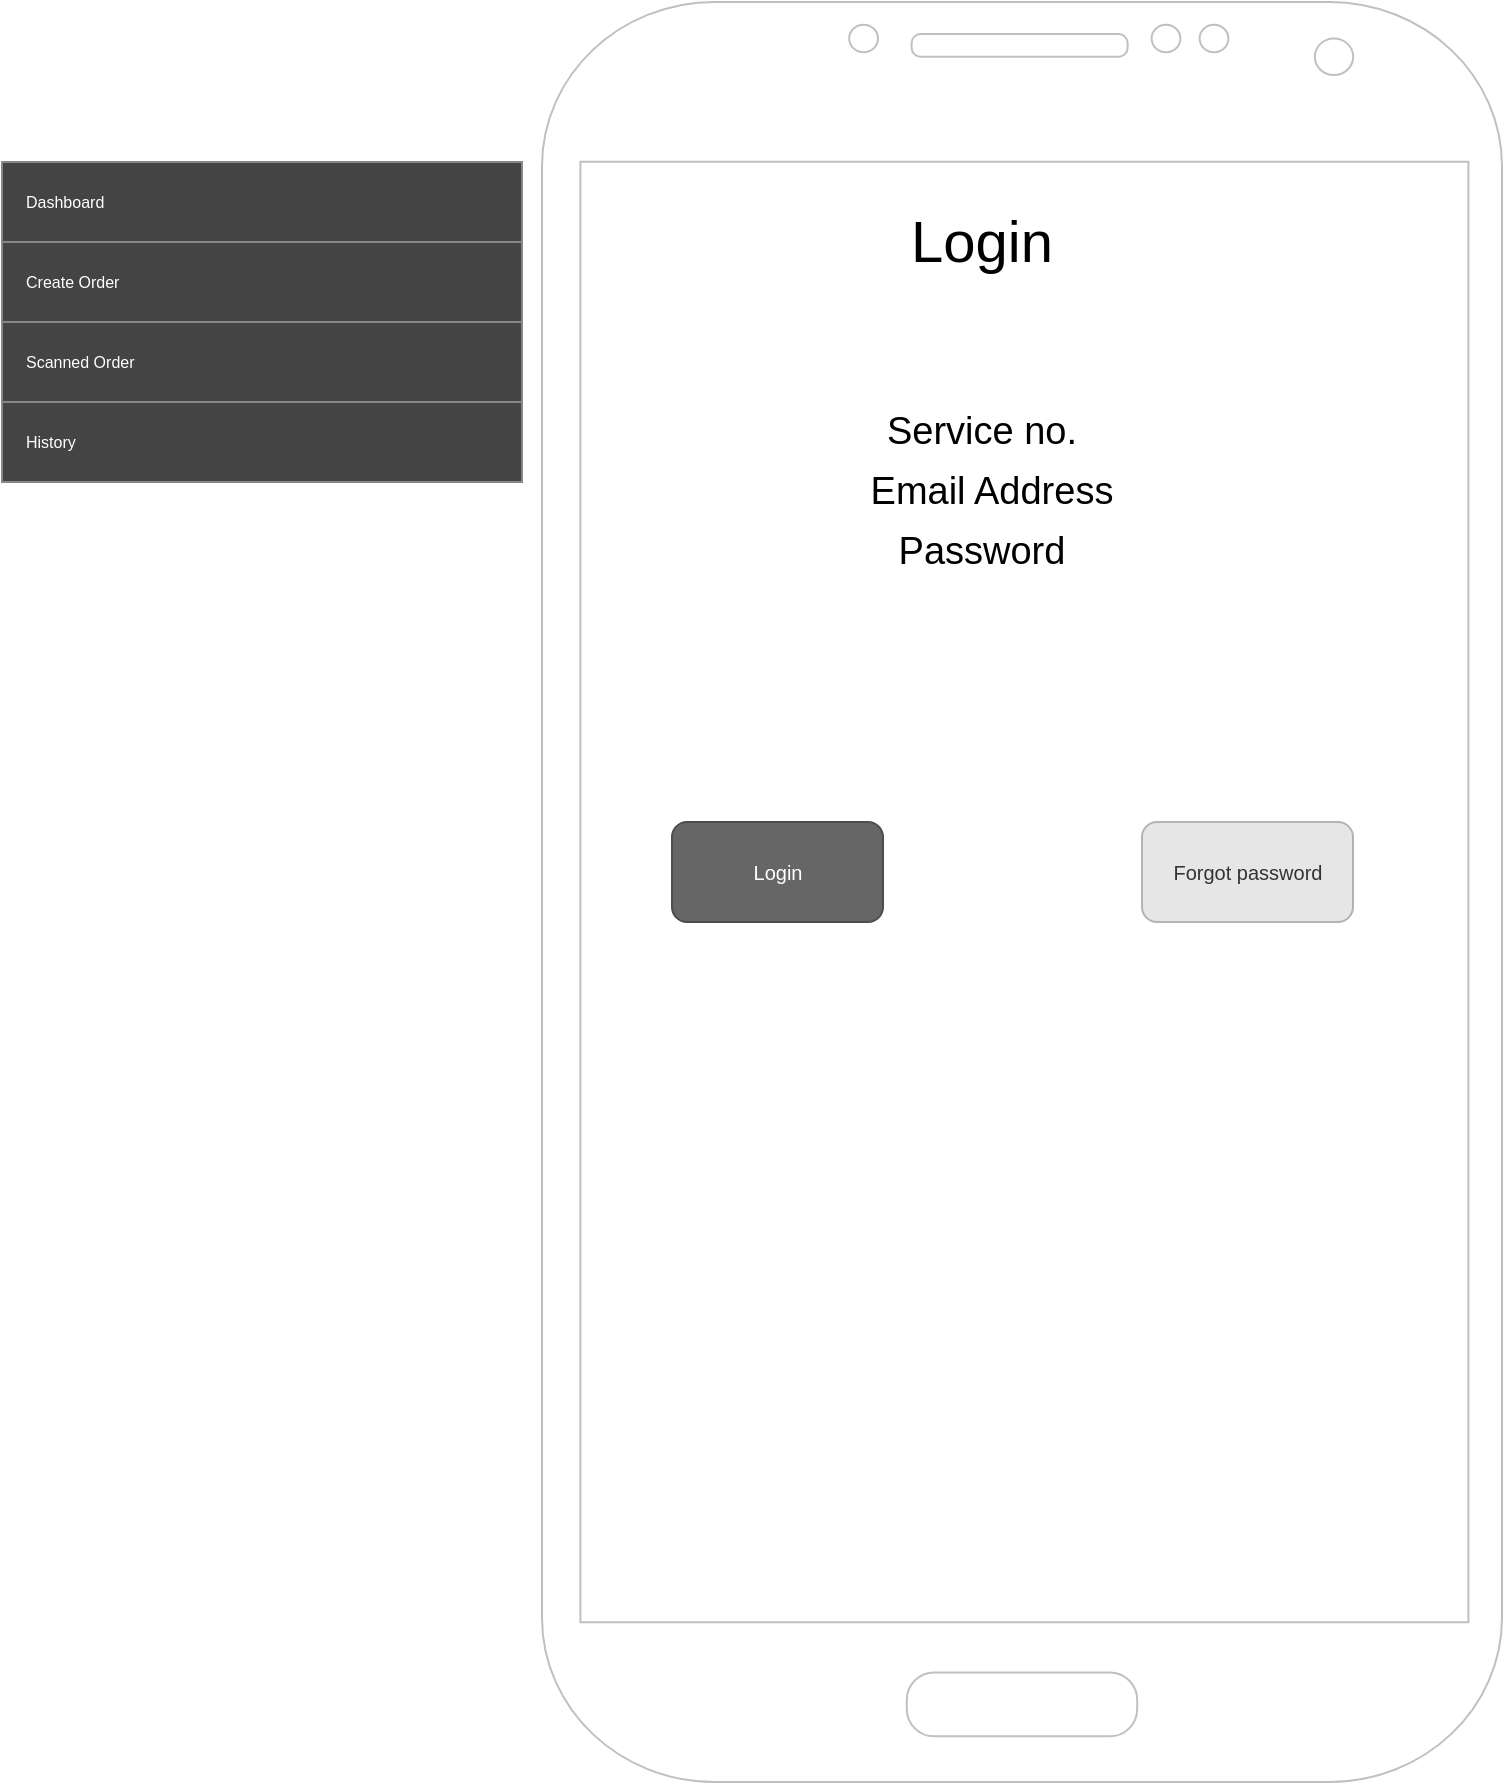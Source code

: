 <mxfile version="14.9.4" type="github" pages="8">
  <diagram name="Login" id="vzEmE2A0ZHLYKGs7lfsM">
    <mxGraphModel dx="1422" dy="762" grid="1" gridSize="10" guides="1" tooltips="1" connect="1" arrows="1" fold="1" page="1" pageScale="1" pageWidth="850" pageHeight="1100" math="0" shadow="0">
      <root>
        <mxCell id="HmLfFUDv88kQ0Jo19o5z-0" />
        <mxCell id="HmLfFUDv88kQ0Jo19o5z-1" parent="HmLfFUDv88kQ0Jo19o5z-0" />
        <mxCell id="HmLfFUDv88kQ0Jo19o5z-2" value="" style="verticalLabelPosition=bottom;verticalAlign=top;html=1;shadow=0;dashed=0;strokeWidth=1;shape=mxgraph.android.phone2;strokeColor=#c0c0c0;" vertex="1" parent="HmLfFUDv88kQ0Jo19o5z-1">
          <mxGeometry x="360" y="10" width="480" height="890" as="geometry" />
        </mxCell>
        <mxCell id="HmLfFUDv88kQ0Jo19o5z-3" value="" style="strokeWidth=1;html=1;shadow=0;dashed=0;shape=mxgraph.android.rrect;rSize=0;strokeColor=#888888;fillColor=#444444;" vertex="1" parent="HmLfFUDv88kQ0Jo19o5z-1">
          <mxGeometry x="90" y="90" width="260" height="160" as="geometry" />
        </mxCell>
        <mxCell id="HmLfFUDv88kQ0Jo19o5z-4" value="Dashboard" style="strokeColor=inherit;fillColor=inherit;gradientColor=inherit;strokeWidth=1;html=1;shadow=0;dashed=0;shape=mxgraph.android.rrect;rSize=0;align=left;spacingLeft=10;fontSize=8;fontColor=#ffffff;" vertex="1" parent="HmLfFUDv88kQ0Jo19o5z-3">
          <mxGeometry width="260" height="40" as="geometry" />
        </mxCell>
        <mxCell id="HmLfFUDv88kQ0Jo19o5z-5" value="Create Order" style="strokeColor=inherit;fillColor=inherit;gradientColor=inherit;strokeWidth=1;html=1;shadow=0;dashed=0;shape=mxgraph.android.rrect;rSize=0;align=left;spacingLeft=10;fontSize=8;fontColor=#ffffff;" vertex="1" parent="HmLfFUDv88kQ0Jo19o5z-3">
          <mxGeometry y="40" width="260" height="40" as="geometry" />
        </mxCell>
        <mxCell id="HmLfFUDv88kQ0Jo19o5z-6" value="Scanned Order" style="strokeColor=inherit;fillColor=inherit;gradientColor=inherit;strokeWidth=1;html=1;shadow=0;dashed=0;shape=mxgraph.android.rrect;rSize=0;align=left;spacingLeft=10;fontSize=8;fontColor=#ffffff;" vertex="1" parent="HmLfFUDv88kQ0Jo19o5z-3">
          <mxGeometry y="80" width="260" height="40" as="geometry" />
        </mxCell>
        <mxCell id="HmLfFUDv88kQ0Jo19o5z-7" value="History" style="strokeColor=inherit;fillColor=inherit;gradientColor=inherit;strokeWidth=1;html=1;shadow=0;dashed=0;shape=mxgraph.android.rrect;rSize=0;align=left;spacingLeft=10;fontSize=8;fontColor=#ffffff;" vertex="1" parent="HmLfFUDv88kQ0Jo19o5z-3">
          <mxGeometry y="120" width="260" height="40" as="geometry" />
        </mxCell>
        <mxCell id="HmLfFUDv88kQ0Jo19o5z-12" value="Login" style="text;html=1;strokeColor=none;fillColor=none;align=center;verticalAlign=middle;whiteSpace=wrap;rounded=0;opacity=0;fontSize=29;" vertex="1" parent="HmLfFUDv88kQ0Jo19o5z-1">
          <mxGeometry x="510" y="110" width="140" height="40" as="geometry" />
        </mxCell>
        <mxCell id="n8ahFA_unvr-F9fRkgws-15" value="Service no." style="text;html=1;strokeColor=none;fillColor=none;align=center;verticalAlign=middle;whiteSpace=wrap;rounded=0;fontSize=19;" vertex="1" parent="HmLfFUDv88kQ0Jo19o5z-1">
          <mxGeometry x="515" y="210" width="130" height="30" as="geometry" />
        </mxCell>
        <mxCell id="n8ahFA_unvr-F9fRkgws-16" value="Email Address" style="text;html=1;strokeColor=none;fillColor=none;align=center;verticalAlign=middle;whiteSpace=wrap;rounded=0;fontSize=19;" vertex="1" parent="HmLfFUDv88kQ0Jo19o5z-1">
          <mxGeometry x="520" y="240" width="130" height="30" as="geometry" />
        </mxCell>
        <mxCell id="n8ahFA_unvr-F9fRkgws-17" value="Password" style="text;html=1;strokeColor=none;fillColor=none;align=center;verticalAlign=middle;whiteSpace=wrap;rounded=0;fontSize=19;" vertex="1" parent="HmLfFUDv88kQ0Jo19o5z-1">
          <mxGeometry x="515" y="270" width="130" height="30" as="geometry" />
        </mxCell>
        <mxCell id="hl5pxGPAL6aVjCTtNCDW-0" value="Forgot password" style="rounded=1;html=1;shadow=0;dashed=0;whiteSpace=wrap;fontSize=10;fillColor=#E6E6E6;align=center;strokeColor=#B3B3B3;fontColor=#333333;" vertex="1" parent="HmLfFUDv88kQ0Jo19o5z-1">
          <mxGeometry x="660" y="420" width="105.5" height="50" as="geometry" />
        </mxCell>
        <mxCell id="hl5pxGPAL6aVjCTtNCDW-1" value="Login" style="rounded=1;html=1;shadow=0;dashed=0;whiteSpace=wrap;fontSize=10;fillColor=#666666;align=center;strokeColor=#4D4D4D;fontColor=#ffffff;" vertex="1" parent="HmLfFUDv88kQ0Jo19o5z-1">
          <mxGeometry x="425" y="420" width="105.5" height="50" as="geometry" />
        </mxCell>
      </root>
    </mxGraphModel>
  </diagram>
  <diagram id="kkllyGBD-6ZTPOnxYfjx" name="Dashboard">
    <mxGraphModel dx="1422" dy="762" grid="1" gridSize="10" guides="1" tooltips="1" connect="1" arrows="1" fold="1" page="1" pageScale="1" pageWidth="850" pageHeight="1100" math="0" shadow="0">
      <root>
        <mxCell id="0" />
        <mxCell id="1" parent="0" />
        <mxCell id="rFT2PauP2LSy-HenGCjy-1" value="" style="verticalLabelPosition=bottom;verticalAlign=top;html=1;shadow=0;dashed=0;strokeWidth=1;shape=mxgraph.android.phone2;strokeColor=#c0c0c0;" parent="1" vertex="1">
          <mxGeometry x="360" y="10" width="480" height="890" as="geometry" />
        </mxCell>
        <mxCell id="rFT2PauP2LSy-HenGCjy-16" value="" style="strokeWidth=1;html=1;shadow=0;dashed=0;shape=mxgraph.android.rrect;rSize=0;strokeColor=#888888;fillColor=#444444;" parent="1" vertex="1">
          <mxGeometry x="90" y="90" width="260" height="160" as="geometry" />
        </mxCell>
        <mxCell id="rFT2PauP2LSy-HenGCjy-17" value="Dashboard" style="strokeColor=inherit;fillColor=inherit;gradientColor=inherit;strokeWidth=1;html=1;shadow=0;dashed=0;shape=mxgraph.android.rrect;rSize=0;align=left;spacingLeft=10;fontSize=8;fontColor=#ffffff;" parent="rFT2PauP2LSy-HenGCjy-16" vertex="1">
          <mxGeometry width="260" height="40" as="geometry" />
        </mxCell>
        <mxCell id="rFT2PauP2LSy-HenGCjy-18" value="Create Order" style="strokeColor=inherit;fillColor=inherit;gradientColor=inherit;strokeWidth=1;html=1;shadow=0;dashed=0;shape=mxgraph.android.rrect;rSize=0;align=left;spacingLeft=10;fontSize=8;fontColor=#ffffff;" parent="rFT2PauP2LSy-HenGCjy-16" vertex="1">
          <mxGeometry y="40" width="260" height="40" as="geometry" />
        </mxCell>
        <mxCell id="rFT2PauP2LSy-HenGCjy-19" value="Scanned Order" style="strokeColor=inherit;fillColor=inherit;gradientColor=inherit;strokeWidth=1;html=1;shadow=0;dashed=0;shape=mxgraph.android.rrect;rSize=0;align=left;spacingLeft=10;fontSize=8;fontColor=#ffffff;" parent="rFT2PauP2LSy-HenGCjy-16" vertex="1">
          <mxGeometry y="80" width="260" height="40" as="geometry" />
        </mxCell>
        <mxCell id="rFT2PauP2LSy-HenGCjy-20" value="History" style="strokeColor=inherit;fillColor=inherit;gradientColor=inherit;strokeWidth=1;html=1;shadow=0;dashed=0;shape=mxgraph.android.rrect;rSize=0;align=left;spacingLeft=10;fontSize=8;fontColor=#ffffff;" parent="rFT2PauP2LSy-HenGCjy-16" vertex="1">
          <mxGeometry y="120" width="260" height="40" as="geometry" />
        </mxCell>
        <mxCell id="rFT2PauP2LSy-HenGCjy-21" value="Profiles&lt;br&gt;Login/Logout" style="labelPosition=center;verticalLabelPosition=middle;align=center;html=1;shape=mxgraph.basic.shaded_button;dx=10;fillColor=#E6E6E6;strokeColor=none;" parent="1" vertex="1">
          <mxGeometry x="710" y="100" width="100" height="70" as="geometry" />
        </mxCell>
        <mxCell id="rFT2PauP2LSy-HenGCjy-28" value="" style="whiteSpace=wrap;html=1;aspect=fixed;fontSize=29;" parent="1" vertex="1">
          <mxGeometry x="415" y="310" width="370" height="370" as="geometry" />
        </mxCell>
        <mxCell id="rFT2PauP2LSy-HenGCjy-24" value="" style="shape=image;html=1;verticalAlign=top;verticalLabelPosition=bottom;labelBackgroundColor=#ffffff;imageAspect=0;aspect=fixed;image=https://cdn1.iconfinder.com/data/icons/feather-2/24/camera-128.png" parent="1" vertex="1">
          <mxGeometry x="445" y="350" width="310" height="310" as="geometry" />
        </mxCell>
        <mxCell id="rFT2PauP2LSy-HenGCjy-25" value="" style="shape=image;html=1;verticalAlign=top;verticalLabelPosition=bottom;labelBackgroundColor=#ffffff;imageAspect=0;aspect=fixed;image=https://cdn1.iconfinder.com/data/icons/ios-11-glyphs/30/qr_code-128.png" parent="1" vertex="1">
          <mxGeometry x="571" y="492" width="58" height="58" as="geometry" />
        </mxCell>
        <mxCell id="rFT2PauP2LSy-HenGCjy-27" value="Dashboard" style="text;html=1;strokeColor=none;fillColor=none;align=center;verticalAlign=middle;whiteSpace=wrap;rounded=0;opacity=0;fontSize=29;" parent="1" vertex="1">
          <mxGeometry x="510" y="110" width="140" height="40" as="geometry" />
        </mxCell>
      </root>
    </mxGraphModel>
  </diagram>
  <diagram id="frxMsbOwANxwagq56pc1" name="Order form">
    <mxGraphModel dx="1422" dy="762" grid="1" gridSize="10" guides="1" tooltips="1" connect="1" arrows="1" fold="1" page="1" pageScale="1" pageWidth="850" pageHeight="1100" math="0" shadow="0">
      <root>
        <mxCell id="RGJaSEa40KxG9HeyEspv-0" />
        <mxCell id="RGJaSEa40KxG9HeyEspv-1" parent="RGJaSEa40KxG9HeyEspv-0" />
        <mxCell id="gZTvHQbobf-e5O2UXO_g-0" value="" style="verticalLabelPosition=bottom;verticalAlign=top;html=1;shadow=0;dashed=0;strokeWidth=1;shape=mxgraph.android.phone2;strokeColor=#c0c0c0;" parent="RGJaSEa40KxG9HeyEspv-1" vertex="1">
          <mxGeometry x="360" y="10" width="480" height="890" as="geometry" />
        </mxCell>
        <mxCell id="gZTvHQbobf-e5O2UXO_g-1" value="Order Form" style="text;html=1;strokeColor=none;fillColor=none;align=center;verticalAlign=middle;whiteSpace=wrap;rounded=0;fontSize=29;" parent="RGJaSEa40KxG9HeyEspv-1" vertex="1">
          <mxGeometry x="490" y="100" width="220" height="90" as="geometry" />
        </mxCell>
        <mxCell id="htj1vdxGTUQXkzkbgYBp-0" value="" style="strokeWidth=1;html=1;shadow=0;dashed=0;shape=mxgraph.android.rrect;rSize=0;strokeColor=#888888;fillColor=#444444;" parent="RGJaSEa40KxG9HeyEspv-1" vertex="1">
          <mxGeometry x="90" y="90" width="260" height="160" as="geometry" />
        </mxCell>
        <mxCell id="htj1vdxGTUQXkzkbgYBp-1" value="Dashboard" style="strokeColor=inherit;fillColor=inherit;gradientColor=inherit;strokeWidth=1;html=1;shadow=0;dashed=0;shape=mxgraph.android.rrect;rSize=0;align=left;spacingLeft=10;fontSize=8;fontColor=#ffffff;" parent="htj1vdxGTUQXkzkbgYBp-0" vertex="1">
          <mxGeometry width="260" height="40" as="geometry" />
        </mxCell>
        <mxCell id="htj1vdxGTUQXkzkbgYBp-2" value="Create Order" style="strokeColor=inherit;fillColor=inherit;gradientColor=inherit;strokeWidth=1;html=1;shadow=0;dashed=0;shape=mxgraph.android.rrect;rSize=0;align=left;spacingLeft=10;fontSize=8;fontColor=#ffffff;" parent="htj1vdxGTUQXkzkbgYBp-0" vertex="1">
          <mxGeometry y="40" width="260" height="40" as="geometry" />
        </mxCell>
        <mxCell id="htj1vdxGTUQXkzkbgYBp-3" value="Scanned Order" style="strokeColor=inherit;fillColor=inherit;gradientColor=inherit;strokeWidth=1;html=1;shadow=0;dashed=0;shape=mxgraph.android.rrect;rSize=0;align=left;spacingLeft=10;fontSize=8;fontColor=#ffffff;" parent="htj1vdxGTUQXkzkbgYBp-0" vertex="1">
          <mxGeometry y="80" width="260" height="40" as="geometry" />
        </mxCell>
        <mxCell id="htj1vdxGTUQXkzkbgYBp-4" value="History" style="strokeColor=inherit;fillColor=inherit;gradientColor=inherit;strokeWidth=1;html=1;shadow=0;dashed=0;shape=mxgraph.android.rrect;rSize=0;align=left;spacingLeft=10;fontSize=8;fontColor=#ffffff;" parent="htj1vdxGTUQXkzkbgYBp-0" vertex="1">
          <mxGeometry y="120" width="260" height="40" as="geometry" />
        </mxCell>
        <mxCell id="htj1vdxGTUQXkzkbgYBp-5" value="Destination" style="fillColor=none;strokeColor=none;align=left;fontSize=14;fontColor=#000000;" parent="RGJaSEa40KxG9HeyEspv-1" vertex="1">
          <mxGeometry x="390" y="210" width="260" height="40" as="geometry" />
        </mxCell>
        <mxCell id="htj1vdxGTUQXkzkbgYBp-6" value="Order Recipient" style="fillColor=none;strokeColor=none;align=left;fontSize=14;fontColor=#000000;" parent="RGJaSEa40KxG9HeyEspv-1" vertex="1">
          <mxGeometry x="390" y="290" width="260" height="40" as="geometry" />
        </mxCell>
        <mxCell id="htj1vdxGTUQXkzkbgYBp-7" value="Rank, Name (preset)" style="html=1;shadow=0;dashed=0;shape=mxgraph.bootstrap.rrect;rSize=5;fillColor=none;strokeColor=#999999;align=left;spacing=15;fontSize=14;fontColor=#6C767D;" parent="RGJaSEa40KxG9HeyEspv-1" vertex="1">
          <mxGeometry x="390" y="330" width="410" height="30" as="geometry" />
        </mxCell>
        <mxCell id="htj1vdxGTUQXkzkbgYBp-8" value="Contents" style="fillColor=none;strokeColor=none;align=left;fontSize=14;fontColor=#000000;" parent="RGJaSEa40KxG9HeyEspv-1" vertex="1">
          <mxGeometry x="390" y="370" width="260" height="40" as="geometry" />
        </mxCell>
        <mxCell id="htj1vdxGTUQXkzkbgYBp-9" value="- Contents&lt;br&gt;- Contents&lt;br&gt;- Contents" style="html=1;shadow=0;dashed=0;shape=mxgraph.bootstrap.rrect;rSize=5;fillColor=none;strokeColor=#999999;align=left;spacing=15;fontSize=14;fontColor=#6C767D;" parent="RGJaSEa40KxG9HeyEspv-1" vertex="1">
          <mxGeometry x="390" y="410" width="410" height="90" as="geometry" />
        </mxCell>
        <mxCell id="htj1vdxGTUQXkzkbgYBp-10" value="Base Name Dropdown" style="rounded=1;fillColor=#F1F2F4;strokeColor=none;html=1;fontColor=#596780;align=left;fontSize=12;spacingLeft=10" parent="RGJaSEa40KxG9HeyEspv-1" vertex="1">
          <mxGeometry x="390" y="250" width="410" height="33" as="geometry" />
        </mxCell>
        <mxCell id="htj1vdxGTUQXkzkbgYBp-11" value="" style="shape=triangle;direction=south;fillColor=#596780;strokeColor=none;html=1" parent="htj1vdxGTUQXkzkbgYBp-10" vertex="1">
          <mxGeometry x="1" y="0.5" width="12" height="6" relative="1" as="geometry">
            <mxPoint x="-20" y="-3" as="offset" />
          </mxGeometry>
        </mxCell>
        <mxCell id="htj1vdxGTUQXkzkbgYBp-12" value="Notes" style="fillColor=none;strokeColor=none;align=left;fontSize=14;fontColor=#000000;" parent="RGJaSEa40KxG9HeyEspv-1" vertex="1">
          <mxGeometry x="390" y="500" width="260" height="40" as="geometry" />
        </mxCell>
        <mxCell id="htj1vdxGTUQXkzkbgYBp-13" value="Allergy info" style="html=1;shadow=0;dashed=0;shape=mxgraph.bootstrap.rrect;rSize=5;fillColor=none;strokeColor=#999999;align=left;spacing=15;fontSize=14;fontColor=#6C767D;" parent="RGJaSEa40KxG9HeyEspv-1" vertex="1">
          <mxGeometry x="390" y="540" width="410" height="90" as="geometry" />
        </mxCell>
        <mxCell id="htj1vdxGTUQXkzkbgYBp-14" value="Cancel" style="rounded=1;html=1;shadow=0;dashed=0;whiteSpace=wrap;fontSize=10;fillColor=#E6E6E6;align=center;strokeColor=#B3B3B3;fontColor=#333333;" parent="RGJaSEa40KxG9HeyEspv-1" vertex="1">
          <mxGeometry x="630" y="650" width="105.5" height="50" as="geometry" />
        </mxCell>
        <mxCell id="htj1vdxGTUQXkzkbgYBp-15" value="Submit" style="rounded=1;html=1;shadow=0;dashed=0;whiteSpace=wrap;fontSize=10;fillColor=#666666;align=center;strokeColor=#4D4D4D;fontColor=#ffffff;" parent="RGJaSEa40KxG9HeyEspv-1" vertex="1">
          <mxGeometry x="490" y="650" width="105.5" height="50" as="geometry" />
        </mxCell>
        <mxCell id="htj1vdxGTUQXkzkbgYBp-16" value="" style="shape=image;html=1;verticalAlign=top;verticalLabelPosition=bottom;labelBackgroundColor=#ffffff;imageAspect=0;aspect=fixed;image=https://cdn1.iconfinder.com/data/icons/ios-11-glyphs/30/qr_code-128.png;fontSize=29;" parent="RGJaSEa40KxG9HeyEspv-1" vertex="1">
          <mxGeometry x="531" y="940" width="128" height="128" as="geometry" />
        </mxCell>
        <mxCell id="N2krAGdmt6IK_VlWmmFx-0" value="Reset" style="rounded=1;html=1;shadow=0;dashed=0;whiteSpace=wrap;fontSize=10;fillColor=#E6E6E6;align=center;strokeColor=#B3B3B3;fontColor=#333333;" parent="RGJaSEa40KxG9HeyEspv-1" vertex="1">
          <mxGeometry x="400" y="760" width="70" height="30" as="geometry" />
        </mxCell>
      </root>
    </mxGraphModel>
  </diagram>
  <diagram id="q2FMj2IhnrPIA3On1dyL" name="Scanned Order (Admin/Recipient)">
    <mxGraphModel dx="1422" dy="762" grid="1" gridSize="10" guides="1" tooltips="1" connect="1" arrows="1" fold="1" page="1" pageScale="1" pageWidth="850" pageHeight="1100" math="0" shadow="0">
      <root>
        <mxCell id="nPjMR-miDQe9hLEb6nzI-0" />
        <mxCell id="nPjMR-miDQe9hLEb6nzI-1" parent="nPjMR-miDQe9hLEb6nzI-0" />
        <mxCell id="Nk8CYd9O14f9BbBBX4Ti-0" value="" style="strokeWidth=1;html=1;shadow=0;dashed=0;shape=mxgraph.android.rrect;rSize=0;strokeColor=#888888;fillColor=#444444;" parent="nPjMR-miDQe9hLEb6nzI-1" vertex="1">
          <mxGeometry x="90" y="90" width="260" height="160" as="geometry" />
        </mxCell>
        <mxCell id="Nk8CYd9O14f9BbBBX4Ti-1" value="Dashboard" style="strokeColor=inherit;fillColor=inherit;gradientColor=inherit;strokeWidth=1;html=1;shadow=0;dashed=0;shape=mxgraph.android.rrect;rSize=0;align=left;spacingLeft=10;fontSize=8;fontColor=#ffffff;" parent="Nk8CYd9O14f9BbBBX4Ti-0" vertex="1">
          <mxGeometry width="260" height="40" as="geometry" />
        </mxCell>
        <mxCell id="Nk8CYd9O14f9BbBBX4Ti-2" value="Create Order" style="strokeColor=inherit;fillColor=inherit;gradientColor=inherit;strokeWidth=1;html=1;shadow=0;dashed=0;shape=mxgraph.android.rrect;rSize=0;align=left;spacingLeft=10;fontSize=8;fontColor=#ffffff;" parent="Nk8CYd9O14f9BbBBX4Ti-0" vertex="1">
          <mxGeometry y="40" width="260" height="40" as="geometry" />
        </mxCell>
        <mxCell id="Nk8CYd9O14f9BbBBX4Ti-3" value="Scanned Order" style="strokeColor=inherit;fillColor=inherit;gradientColor=inherit;strokeWidth=1;html=1;shadow=0;dashed=0;shape=mxgraph.android.rrect;rSize=0;align=left;spacingLeft=10;fontSize=8;fontColor=#ffffff;" parent="Nk8CYd9O14f9BbBBX4Ti-0" vertex="1">
          <mxGeometry y="80" width="260" height="40" as="geometry" />
        </mxCell>
        <mxCell id="Nk8CYd9O14f9BbBBX4Ti-4" value="History" style="strokeColor=inherit;fillColor=inherit;gradientColor=inherit;strokeWidth=1;html=1;shadow=0;dashed=0;shape=mxgraph.android.rrect;rSize=0;align=left;spacingLeft=10;fontSize=8;fontColor=#ffffff;" parent="Nk8CYd9O14f9BbBBX4Ti-0" vertex="1">
          <mxGeometry y="120" width="260" height="40" as="geometry" />
        </mxCell>
        <mxCell id="Nk8CYd9O14f9BbBBX4Ti-5" value="" style="verticalLabelPosition=bottom;verticalAlign=top;html=1;shadow=0;dashed=0;strokeWidth=1;shape=mxgraph.android.phone2;strokeColor=#c0c0c0;" parent="nPjMR-miDQe9hLEb6nzI-1" vertex="1">
          <mxGeometry x="360" y="10" width="480" height="1650" as="geometry" />
        </mxCell>
        <mxCell id="Nk8CYd9O14f9BbBBX4Ti-52" value="" style="group" parent="nPjMR-miDQe9hLEb6nzI-1" vertex="1" connectable="0">
          <mxGeometry x="410" y="90" width="400" height="1390" as="geometry" />
        </mxCell>
        <mxCell id="Nk8CYd9O14f9BbBBX4Ti-6" value="Order: Order ID&amp;nbsp;" style="text;html=1;strokeColor=none;fillColor=none;align=center;verticalAlign=middle;whiteSpace=wrap;rounded=0;fontColor=#000000;fontSize=48;" parent="Nk8CYd9O14f9BbBBX4Ti-52" vertex="1">
          <mxGeometry x="125" width="185" height="60" as="geometry" />
        </mxCell>
        <mxCell id="Nk8CYd9O14f9BbBBX4Ti-7" value="" style="group" parent="Nk8CYd9O14f9BbBBX4Ti-52" vertex="1" connectable="0">
          <mxGeometry y="110" width="400" height="70" as="geometry" />
        </mxCell>
        <mxCell id="Nk8CYd9O14f9BbBBX4Ti-8" value="Status (readonly)" style="html=1;shadow=0;dashed=0;shape=mxgraph.bootstrap.rrect;rSize=5;fillColor=none;strokeColor=#999999;align=left;spacing=15;fontSize=14;fontColor=#6C767D;" parent="Nk8CYd9O14f9BbBBX4Ti-7" vertex="1">
          <mxGeometry y="40" width="400" height="30" as="geometry" />
        </mxCell>
        <mxCell id="Nk8CYd9O14f9BbBBX4Ti-9" value="Order Status" style="fillColor=none;strokeColor=none;align=left;fontSize=14;fontColor=#000000;" parent="Nk8CYd9O14f9BbBBX4Ti-7" vertex="1">
          <mxGeometry width="130" height="40" as="geometry" />
        </mxCell>
        <mxCell id="Nk8CYd9O14f9BbBBX4Ti-10" value="" style="group" parent="Nk8CYd9O14f9BbBBX4Ti-52" vertex="1" connectable="0">
          <mxGeometry y="190" width="400" height="70" as="geometry" />
        </mxCell>
        <mxCell id="Nk8CYd9O14f9BbBBX4Ti-11" value="Destination" style="html=1;shadow=0;dashed=0;shape=mxgraph.bootstrap.rrect;rSize=5;fillColor=none;strokeColor=#999999;align=left;spacing=15;fontSize=14;fontColor=#6C767D;" parent="Nk8CYd9O14f9BbBBX4Ti-10" vertex="1">
          <mxGeometry y="40" width="400" height="30" as="geometry" />
        </mxCell>
        <mxCell id="Nk8CYd9O14f9BbBBX4Ti-12" value="Destination" style="fillColor=none;strokeColor=none;align=left;fontSize=14;fontColor=#000000;" parent="Nk8CYd9O14f9BbBBX4Ti-10" vertex="1">
          <mxGeometry width="130" height="40" as="geometry" />
        </mxCell>
        <mxCell id="Nk8CYd9O14f9BbBBX4Ti-13" value="" style="group" parent="Nk8CYd9O14f9BbBBX4Ti-52" vertex="1" connectable="0">
          <mxGeometry y="340" width="130" height="60" as="geometry" />
        </mxCell>
        <mxCell id="Nk8CYd9O14f9BbBBX4Ti-14" value="Order Recieved" style="fillColor=none;strokeColor=none;align=left;fontSize=14;fontColor=#000000;container=1;" parent="Nk8CYd9O14f9BbBBX4Ti-13" vertex="1">
          <mxGeometry width="130" height="40" as="geometry" />
        </mxCell>
        <UserObject label="%date{ddd mmm dd yyyy HH:MM:ss}%" placeholders="1" id="Nk8CYd9O14f9BbBBX4Ti-15">
          <mxCell style="text;html=1;strokeColor=none;fillColor=none;align=center;verticalAlign=middle;whiteSpace=wrap;overflow=hidden;fontSize=14;fontColor=#000000;" parent="Nk8CYd9O14f9BbBBX4Ti-13" vertex="1">
            <mxGeometry y="30" width="85" height="30" as="geometry" />
          </mxCell>
        </UserObject>
        <mxCell id="Nk8CYd9O14f9BbBBX4Ti-16" value="" style="group" parent="Nk8CYd9O14f9BbBBX4Ti-52" vertex="1" connectable="0">
          <mxGeometry y="260" width="400" height="70" as="geometry" />
        </mxCell>
        <mxCell id="Nk8CYd9O14f9BbBBX4Ti-17" value="Order Recipient" style="fillColor=none;strokeColor=none;align=left;fontSize=14;fontColor=#000000;" parent="Nk8CYd9O14f9BbBBX4Ti-16" vertex="1">
          <mxGeometry width="260" height="40" relative="1" as="geometry">
            <mxPoint as="offset" />
          </mxGeometry>
        </mxCell>
        <mxCell id="Nk8CYd9O14f9BbBBX4Ti-18" value="Rank, Name (preset)" style="html=1;shadow=0;dashed=0;shape=mxgraph.bootstrap.rrect;rSize=5;fillColor=none;strokeColor=#999999;align=left;spacing=15;fontSize=14;fontColor=#6C767D;" parent="Nk8CYd9O14f9BbBBX4Ti-16" vertex="1">
          <mxGeometry width="380" height="30" relative="1" as="geometry">
            <mxPoint y="40" as="offset" />
          </mxGeometry>
        </mxCell>
        <mxCell id="Nk8CYd9O14f9BbBBX4Ti-19" value="" style="group" parent="Nk8CYd9O14f9BbBBX4Ti-52" vertex="1" connectable="0">
          <mxGeometry y="910" width="400" height="130" as="geometry" />
        </mxCell>
        <mxCell id="Nk8CYd9O14f9BbBBX4Ti-20" value="Prep Notes" style="fillColor=none;strokeColor=none;align=left;fontSize=14;fontColor=#000000;" parent="Nk8CYd9O14f9BbBBX4Ti-19" vertex="1">
          <mxGeometry width="130" height="40" as="geometry" />
        </mxCell>
        <mxCell id="Nk8CYd9O14f9BbBBX4Ti-21" value="Max time (controlled environment)" style="html=1;shadow=0;dashed=0;shape=mxgraph.bootstrap.rrect;rSize=5;fillColor=none;strokeColor=#999999;align=left;spacing=15;fontSize=14;fontColor=#6C767D;" parent="Nk8CYd9O14f9BbBBX4Ti-19" vertex="1">
          <mxGeometry y="40" width="400" height="90" as="geometry" />
        </mxCell>
        <mxCell id="Nk8CYd9O14f9BbBBX4Ti-22" value="" style="group" parent="Nk8CYd9O14f9BbBBX4Ti-52" vertex="1" connectable="0">
          <mxGeometry y="1040" width="400" height="130" as="geometry" />
        </mxCell>
        <mxCell id="Nk8CYd9O14f9BbBBX4Ti-23" value="Storage Notes" style="fillColor=none;strokeColor=none;align=left;fontSize=14;fontColor=#000000;" parent="Nk8CYd9O14f9BbBBX4Ti-22" vertex="1">
          <mxGeometry width="130" height="40" as="geometry" />
        </mxCell>
        <mxCell id="Nk8CYd9O14f9BbBBX4Ti-24" value="Max time (uncontrolled environment)" style="html=1;shadow=0;dashed=0;shape=mxgraph.bootstrap.rrect;rSize=5;fillColor=none;strokeColor=#999999;align=left;spacing=15;fontSize=14;fontColor=#6C767D;" parent="Nk8CYd9O14f9BbBBX4Ti-22" vertex="1">
          <mxGeometry y="40" width="400" height="90" as="geometry" />
        </mxCell>
        <mxCell id="Nk8CYd9O14f9BbBBX4Ti-25" value="" style="group" parent="Nk8CYd9O14f9BbBBX4Ti-52" vertex="1" connectable="0">
          <mxGeometry y="1170" width="400" height="130" as="geometry" />
        </mxCell>
        <mxCell id="Nk8CYd9O14f9BbBBX4Ti-26" value="Notes" style="fillColor=none;strokeColor=none;align=left;fontSize=14;fontColor=#000000;" parent="Nk8CYd9O14f9BbBBX4Ti-25" vertex="1">
          <mxGeometry width="130" height="40" as="geometry" />
        </mxCell>
        <mxCell id="Nk8CYd9O14f9BbBBX4Ti-27" value="Allergy info" style="html=1;shadow=0;dashed=0;shape=mxgraph.bootstrap.rrect;rSize=5;fillColor=none;strokeColor=#999999;align=left;spacing=15;fontSize=14;fontColor=#6C767D;" parent="Nk8CYd9O14f9BbBBX4Ti-25" vertex="1">
          <mxGeometry y="40" width="400" height="90" as="geometry" />
        </mxCell>
        <mxCell id="Nk8CYd9O14f9BbBBX4Ti-28" value="" style="group" parent="Nk8CYd9O14f9BbBBX4Ti-52" vertex="1" connectable="0">
          <mxGeometry x="110" y="1340" width="152.25" height="50" as="geometry" />
        </mxCell>
        <mxCell id="Nk8CYd9O14f9BbBBX4Ti-29" value="Cancel" style="rounded=1;html=1;shadow=0;dashed=0;whiteSpace=wrap;fontSize=10;fillColor=#E6E6E6;align=center;strokeColor=#B3B3B3;fontColor=#333333;" parent="Nk8CYd9O14f9BbBBX4Ti-28" vertex="1">
          <mxGeometry x="99.5" width="52.75" height="50" as="geometry" />
        </mxCell>
        <mxCell id="Nk8CYd9O14f9BbBBX4Ti-30" value="Confirm" style="rounded=1;html=1;shadow=0;dashed=0;whiteSpace=wrap;fontSize=10;fillColor=#666666;align=center;strokeColor=#4D4D4D;fontColor=#ffffff;" parent="Nk8CYd9O14f9BbBBX4Ti-28" vertex="1">
          <mxGeometry width="52.75" height="50" as="geometry" />
        </mxCell>
        <mxCell id="Nk8CYd9O14f9BbBBX4Ti-31" value="" style="group" parent="Nk8CYd9O14f9BbBBX4Ti-52" vertex="1" connectable="0">
          <mxGeometry y="605" width="400" height="70" as="geometry" />
        </mxCell>
        <mxCell id="Nk8CYd9O14f9BbBBX4Ti-32" value="Rank, Name (preset)" style="html=1;shadow=0;dashed=0;shape=mxgraph.bootstrap.rrect;rSize=5;fillColor=none;strokeColor=#999999;align=left;spacing=15;fontSize=14;fontColor=#6C767D;" parent="Nk8CYd9O14f9BbBBX4Ti-31" vertex="1">
          <mxGeometry y="40" width="400" height="30" as="geometry" />
        </mxCell>
        <mxCell id="Nk8CYd9O14f9BbBBX4Ti-33" value="Order Packer" style="fillColor=none;strokeColor=none;align=left;fontSize=14;fontColor=#000000;" parent="Nk8CYd9O14f9BbBBX4Ti-31" vertex="1">
          <mxGeometry width="130" height="40" as="geometry" />
        </mxCell>
        <mxCell id="Nk8CYd9O14f9BbBBX4Ti-34" value="" style="group" parent="Nk8CYd9O14f9BbBBX4Ti-52" vertex="1" connectable="0">
          <mxGeometry y="685" width="400" height="130" as="geometry" />
        </mxCell>
        <mxCell id="Nk8CYd9O14f9BbBBX4Ti-35" value="Contents" style="fillColor=none;strokeColor=none;align=left;fontSize=14;fontColor=#000000;" parent="Nk8CYd9O14f9BbBBX4Ti-34" vertex="1">
          <mxGeometry width="260" height="40" relative="1" as="geometry">
            <mxPoint as="offset" />
          </mxGeometry>
        </mxCell>
        <mxCell id="Nk8CYd9O14f9BbBBX4Ti-36" value="- Contents&lt;br&gt;- Contents&lt;br&gt;- Contents" style="html=1;shadow=0;dashed=0;shape=mxgraph.bootstrap.rrect;rSize=5;fillColor=none;strokeColor=#999999;align=left;spacing=15;fontSize=14;fontColor=#6C767D;" parent="Nk8CYd9O14f9BbBBX4Ti-34" vertex="1">
          <mxGeometry width="400" height="90" relative="1" as="geometry">
            <mxPoint y="40" as="offset" />
          </mxGeometry>
        </mxCell>
        <mxCell id="Nk8CYd9O14f9BbBBX4Ti-37" value="" style="group" parent="Nk8CYd9O14f9BbBBX4Ti-52" vertex="1" connectable="0">
          <mxGeometry y="525" width="400" height="70" as="geometry" />
        </mxCell>
        <mxCell id="Nk8CYd9O14f9BbBBX4Ti-38" value="Order Driver" style="fillColor=none;strokeColor=none;align=left;fontSize=14;fontColor=#000000;" parent="Nk8CYd9O14f9BbBBX4Ti-37" vertex="1">
          <mxGeometry width="130" height="40" as="geometry" />
        </mxCell>
        <mxCell id="Nk8CYd9O14f9BbBBX4Ti-39" value="Rank, Name (preset)" style="html=1;shadow=0;dashed=0;shape=mxgraph.bootstrap.rrect;rSize=5;fillColor=none;strokeColor=#999999;align=left;spacing=15;fontSize=14;fontColor=#6C767D;" parent="Nk8CYd9O14f9BbBBX4Ti-37" vertex="1">
          <mxGeometry y="40" width="400" height="30" as="geometry" />
        </mxCell>
        <mxCell id="Nk8CYd9O14f9BbBBX4Ti-40" value="order recieved date + time" style="text;html=1;strokeColor=none;fillColor=none;align=center;verticalAlign=middle;whiteSpace=wrap;rounded=0;" parent="Nk8CYd9O14f9BbBBX4Ti-37" vertex="1">
          <mxGeometry x="-25" y="-5" width="125" height="20" as="geometry" />
        </mxCell>
        <mxCell id="Nk8CYd9O14f9BbBBX4Ti-41" value="" style="group" parent="Nk8CYd9O14f9BbBBX4Ti-52" vertex="1" connectable="0">
          <mxGeometry y="835" width="400" height="70" as="geometry" />
        </mxCell>
        <mxCell id="Nk8CYd9O14f9BbBBX4Ti-42" value="Qty + unit of measurement" style="html=1;shadow=0;dashed=0;shape=mxgraph.bootstrap.rrect;rSize=5;fillColor=none;strokeColor=#999999;align=left;spacing=15;fontSize=14;fontColor=#6C767D;" parent="Nk8CYd9O14f9BbBBX4Ti-41" vertex="1">
          <mxGeometry y="40" width="400" height="30" as="geometry" />
        </mxCell>
        <mxCell id="Nk8CYd9O14f9BbBBX4Ti-43" value="Package Qty" style="fillColor=none;strokeColor=none;align=left;fontSize=14;fontColor=#000000;" parent="Nk8CYd9O14f9BbBBX4Ti-41" vertex="1">
          <mxGeometry width="130" height="40" as="geometry" />
        </mxCell>
        <mxCell id="Nk8CYd9O14f9BbBBX4Ti-44" value="" style="group" parent="Nk8CYd9O14f9BbBBX4Ti-52" vertex="1" connectable="0">
          <mxGeometry y="465" width="130" height="60" as="geometry" />
        </mxCell>
        <UserObject label="%date{ddd mmm dd yyyy HH:MM:ss}%" placeholders="1" id="Nk8CYd9O14f9BbBBX4Ti-45">
          <mxCell style="text;html=1;strokeColor=none;fillColor=none;align=center;verticalAlign=middle;whiteSpace=wrap;overflow=hidden;fontSize=14;fontColor=#000000;" parent="Nk8CYd9O14f9BbBBX4Ti-44" vertex="1">
            <mxGeometry y="30" width="85" height="30" as="geometry" />
          </mxCell>
        </UserObject>
        <mxCell id="Nk8CYd9O14f9BbBBX4Ti-46" value="" style="group" parent="Nk8CYd9O14f9BbBBX4Ti-44" vertex="1" connectable="0">
          <mxGeometry width="130" height="60" as="geometry" />
        </mxCell>
        <mxCell id="Nk8CYd9O14f9BbBBX4Ti-47" value="Order Shipped" style="fillColor=none;strokeColor=none;align=left;fontSize=14;fontColor=#000000;" parent="Nk8CYd9O14f9BbBBX4Ti-46" vertex="1">
          <mxGeometry width="130" height="40" as="geometry" />
        </mxCell>
        <mxCell id="Nk8CYd9O14f9BbBBX4Ti-48" value="" style="group" parent="Nk8CYd9O14f9BbBBX4Ti-52" vertex="1" connectable="0">
          <mxGeometry y="405" width="130" height="60" as="geometry" />
        </mxCell>
        <UserObject label="%date{ddd mmm dd yyyy HH:MM:ss}%" placeholders="1" id="Nk8CYd9O14f9BbBBX4Ti-49">
          <mxCell style="text;html=1;strokeColor=none;fillColor=none;align=center;verticalAlign=middle;whiteSpace=wrap;overflow=hidden;fontSize=14;fontColor=#000000;" parent="Nk8CYd9O14f9BbBBX4Ti-48" vertex="1">
            <mxGeometry y="30" width="85" height="30" as="geometry" />
          </mxCell>
        </UserObject>
        <mxCell id="Nk8CYd9O14f9BbBBX4Ti-50" value="" style="group" parent="Nk8CYd9O14f9BbBBX4Ti-48" vertex="1" connectable="0">
          <mxGeometry width="130" height="60" as="geometry" />
        </mxCell>
        <mxCell id="Nk8CYd9O14f9BbBBX4Ti-51" value="Order Packed" style="fillColor=none;strokeColor=none;align=left;fontSize=14;fontColor=#000000;" parent="Nk8CYd9O14f9BbBBX4Ti-50" vertex="1">
          <mxGeometry width="130" height="40" as="geometry" />
        </mxCell>
      </root>
    </mxGraphModel>
  </diagram>
  <diagram name="Scanned Order (Packer)" id="IBOTmVNxURM0E_MzDFBy">
    <mxGraphModel dx="1422" dy="762" grid="1" gridSize="10" guides="1" tooltips="1" connect="1" arrows="1" fold="1" page="1" pageScale="1" pageWidth="850" pageHeight="1100" math="0" shadow="0">
      <root>
        <mxCell id="xa3lozB6767LpUINJtdV-0" />
        <mxCell id="xa3lozB6767LpUINJtdV-1" parent="xa3lozB6767LpUINJtdV-0" />
        <mxCell id="xa3lozB6767LpUINJtdV-2" value="" style="strokeWidth=1;html=1;shadow=0;dashed=0;shape=mxgraph.android.rrect;rSize=0;strokeColor=#888888;fillColor=#444444;" parent="xa3lozB6767LpUINJtdV-1" vertex="1">
          <mxGeometry x="90" y="90" width="260" height="160" as="geometry" />
        </mxCell>
        <mxCell id="xa3lozB6767LpUINJtdV-3" value="Dashboard" style="strokeColor=inherit;fillColor=inherit;gradientColor=inherit;strokeWidth=1;html=1;shadow=0;dashed=0;shape=mxgraph.android.rrect;rSize=0;align=left;spacingLeft=10;fontSize=8;fontColor=#ffffff;" parent="xa3lozB6767LpUINJtdV-2" vertex="1">
          <mxGeometry width="260" height="40" as="geometry" />
        </mxCell>
        <mxCell id="xa3lozB6767LpUINJtdV-4" value="Create Order" style="strokeColor=inherit;fillColor=inherit;gradientColor=inherit;strokeWidth=1;html=1;shadow=0;dashed=0;shape=mxgraph.android.rrect;rSize=0;align=left;spacingLeft=10;fontSize=8;fontColor=#ffffff;" parent="xa3lozB6767LpUINJtdV-2" vertex="1">
          <mxGeometry y="40" width="260" height="40" as="geometry" />
        </mxCell>
        <mxCell id="xa3lozB6767LpUINJtdV-5" value="Scanned Order" style="strokeColor=inherit;fillColor=inherit;gradientColor=inherit;strokeWidth=1;html=1;shadow=0;dashed=0;shape=mxgraph.android.rrect;rSize=0;align=left;spacingLeft=10;fontSize=8;fontColor=#ffffff;" parent="xa3lozB6767LpUINJtdV-2" vertex="1">
          <mxGeometry y="80" width="260" height="40" as="geometry" />
        </mxCell>
        <mxCell id="xa3lozB6767LpUINJtdV-6" value="History" style="strokeColor=inherit;fillColor=inherit;gradientColor=inherit;strokeWidth=1;html=1;shadow=0;dashed=0;shape=mxgraph.android.rrect;rSize=0;align=left;spacingLeft=10;fontSize=8;fontColor=#ffffff;" parent="xa3lozB6767LpUINJtdV-2" vertex="1">
          <mxGeometry y="120" width="260" height="40" as="geometry" />
        </mxCell>
        <mxCell id="xa3lozB6767LpUINJtdV-7" value="" style="verticalLabelPosition=bottom;verticalAlign=top;html=1;shadow=0;dashed=0;strokeWidth=1;shape=mxgraph.android.phone2;strokeColor=#c0c0c0;" parent="xa3lozB6767LpUINJtdV-1" vertex="1">
          <mxGeometry x="360" y="10" width="480" height="1650" as="geometry" />
        </mxCell>
        <mxCell id="xa3lozB6767LpUINJtdV-8" value="" style="group" parent="xa3lozB6767LpUINJtdV-1" vertex="1" connectable="0">
          <mxGeometry x="410" y="90" width="400" height="1390" as="geometry" />
        </mxCell>
        <mxCell id="xa3lozB6767LpUINJtdV-9" value="Order: Order ID&amp;nbsp;" style="text;html=1;strokeColor=none;fillColor=none;align=center;verticalAlign=middle;whiteSpace=wrap;rounded=0;fontColor=#000000;fontSize=48;" parent="xa3lozB6767LpUINJtdV-8" vertex="1">
          <mxGeometry x="125" width="185" height="60" as="geometry" />
        </mxCell>
        <mxCell id="xa3lozB6767LpUINJtdV-10" value="" style="group" parent="xa3lozB6767LpUINJtdV-8" vertex="1" connectable="0">
          <mxGeometry y="110" width="400" height="70" as="geometry" />
        </mxCell>
        <mxCell id="xa3lozB6767LpUINJtdV-11" value="Status (readonly)" style="html=1;shadow=0;dashed=0;shape=mxgraph.bootstrap.rrect;rSize=5;fillColor=none;strokeColor=#999999;align=left;spacing=15;fontSize=14;fontColor=#6C767D;" parent="xa3lozB6767LpUINJtdV-10" vertex="1">
          <mxGeometry y="40" width="400" height="30" as="geometry" />
        </mxCell>
        <mxCell id="xa3lozB6767LpUINJtdV-12" value="Order Status" style="fillColor=none;strokeColor=none;align=left;fontSize=14;fontColor=#000000;" parent="xa3lozB6767LpUINJtdV-10" vertex="1">
          <mxGeometry width="130" height="40" as="geometry" />
        </mxCell>
        <mxCell id="xa3lozB6767LpUINJtdV-13" value="" style="group" parent="xa3lozB6767LpUINJtdV-8" vertex="1" connectable="0">
          <mxGeometry y="190" width="400" height="70" as="geometry" />
        </mxCell>
        <mxCell id="xa3lozB6767LpUINJtdV-14" value="Destination" style="html=1;shadow=0;dashed=0;shape=mxgraph.bootstrap.rrect;rSize=5;fillColor=none;strokeColor=#999999;align=left;spacing=15;fontSize=14;fontColor=#6C767D;" parent="xa3lozB6767LpUINJtdV-13" vertex="1">
          <mxGeometry y="40" width="400" height="30" as="geometry" />
        </mxCell>
        <mxCell id="xa3lozB6767LpUINJtdV-15" value="Destination" style="fillColor=none;strokeColor=none;align=left;fontSize=14;fontColor=#000000;" parent="xa3lozB6767LpUINJtdV-13" vertex="1">
          <mxGeometry width="130" height="40" as="geometry" />
        </mxCell>
        <mxCell id="xa3lozB6767LpUINJtdV-16" value="" style="group" parent="xa3lozB6767LpUINJtdV-8" vertex="1" connectable="0">
          <mxGeometry y="340" width="130" height="60" as="geometry" />
        </mxCell>
        <mxCell id="xa3lozB6767LpUINJtdV-17" value="Order Recieved" style="fillColor=none;strokeColor=none;align=left;fontSize=14;fontColor=#000000;container=1;" parent="xa3lozB6767LpUINJtdV-16" vertex="1">
          <mxGeometry width="130" height="40" as="geometry" />
        </mxCell>
        <UserObject label="%date{ddd mmm dd yyyy HH:MM:ss}%" placeholders="1" id="xa3lozB6767LpUINJtdV-18">
          <mxCell style="text;html=1;strokeColor=none;fillColor=none;align=center;verticalAlign=middle;whiteSpace=wrap;overflow=hidden;fontSize=14;fontColor=#000000;" parent="xa3lozB6767LpUINJtdV-16" vertex="1">
            <mxGeometry y="30" width="85" height="30" as="geometry" />
          </mxCell>
        </UserObject>
        <mxCell id="xa3lozB6767LpUINJtdV-19" value="" style="group" parent="xa3lozB6767LpUINJtdV-8" vertex="1" connectable="0">
          <mxGeometry y="260" width="400" height="70" as="geometry" />
        </mxCell>
        <mxCell id="xa3lozB6767LpUINJtdV-20" value="Order Recipient" style="fillColor=none;strokeColor=none;align=left;fontSize=14;fontColor=#000000;" parent="xa3lozB6767LpUINJtdV-19" vertex="1">
          <mxGeometry width="260" height="40" relative="1" as="geometry">
            <mxPoint as="offset" />
          </mxGeometry>
        </mxCell>
        <mxCell id="xa3lozB6767LpUINJtdV-21" value="Rank, Name (preset)" style="html=1;shadow=0;dashed=0;shape=mxgraph.bootstrap.rrect;rSize=5;fillColor=none;strokeColor=#999999;align=left;spacing=15;fontSize=14;fontColor=#6C767D;" parent="xa3lozB6767LpUINJtdV-19" vertex="1">
          <mxGeometry width="380" height="30" relative="1" as="geometry">
            <mxPoint y="40" as="offset" />
          </mxGeometry>
        </mxCell>
        <mxCell id="xa3lozB6767LpUINJtdV-22" value="" style="group" parent="xa3lozB6767LpUINJtdV-8" vertex="1" connectable="0">
          <mxGeometry y="910" width="400" height="130" as="geometry" />
        </mxCell>
        <mxCell id="xa3lozB6767LpUINJtdV-23" value="Prep Notes" style="fillColor=none;strokeColor=none;align=left;fontSize=14;fontColor=#000000;" parent="xa3lozB6767LpUINJtdV-22" vertex="1">
          <mxGeometry width="130" height="40" as="geometry" />
        </mxCell>
        <mxCell id="xa3lozB6767LpUINJtdV-24" value="Max time (controlled environment)" style="html=1;shadow=0;dashed=0;shape=mxgraph.bootstrap.rrect;rSize=5;fillColor=none;strokeColor=#999999;align=left;spacing=15;fontSize=14;fontColor=#6C767D;" parent="xa3lozB6767LpUINJtdV-22" vertex="1">
          <mxGeometry y="40" width="400" height="90" as="geometry" />
        </mxCell>
        <mxCell id="xa3lozB6767LpUINJtdV-25" value="" style="group" parent="xa3lozB6767LpUINJtdV-8" vertex="1" connectable="0">
          <mxGeometry y="1040" width="400" height="130" as="geometry" />
        </mxCell>
        <mxCell id="xa3lozB6767LpUINJtdV-26" value="Storage Notes" style="fillColor=none;strokeColor=none;align=left;fontSize=14;fontColor=#000000;" parent="xa3lozB6767LpUINJtdV-25" vertex="1">
          <mxGeometry width="130" height="40" as="geometry" />
        </mxCell>
        <mxCell id="xa3lozB6767LpUINJtdV-27" value="Max time (uncontrolled environment)" style="html=1;shadow=0;dashed=0;shape=mxgraph.bootstrap.rrect;rSize=5;fillColor=none;strokeColor=#999999;align=left;spacing=15;fontSize=14;fontColor=#6C767D;" parent="xa3lozB6767LpUINJtdV-25" vertex="1">
          <mxGeometry y="40" width="400" height="90" as="geometry" />
        </mxCell>
        <mxCell id="xa3lozB6767LpUINJtdV-28" value="" style="group" parent="xa3lozB6767LpUINJtdV-8" vertex="1" connectable="0">
          <mxGeometry y="1170" width="400" height="130" as="geometry" />
        </mxCell>
        <mxCell id="xa3lozB6767LpUINJtdV-29" value="Notes" style="fillColor=none;strokeColor=none;align=left;fontSize=14;fontColor=#000000;" parent="xa3lozB6767LpUINJtdV-28" vertex="1">
          <mxGeometry width="130" height="40" as="geometry" />
        </mxCell>
        <mxCell id="xa3lozB6767LpUINJtdV-30" value="previous notes, can add more" style="html=1;shadow=0;dashed=0;shape=mxgraph.bootstrap.rrect;rSize=5;fillColor=none;strokeColor=#999999;align=left;spacing=15;fontSize=14;fontColor=#6C767D;" parent="xa3lozB6767LpUINJtdV-28" vertex="1">
          <mxGeometry y="40" width="400" height="90" as="geometry" />
        </mxCell>
        <mxCell id="xa3lozB6767LpUINJtdV-31" value="" style="group" parent="xa3lozB6767LpUINJtdV-8" vertex="1" connectable="0">
          <mxGeometry x="110" y="1340" width="152.25" height="50" as="geometry" />
        </mxCell>
        <mxCell id="xa3lozB6767LpUINJtdV-32" value="Cancel" style="rounded=1;html=1;shadow=0;dashed=0;whiteSpace=wrap;fontSize=10;fillColor=#E6E6E6;align=center;strokeColor=#B3B3B3;fontColor=#333333;" parent="xa3lozB6767LpUINJtdV-31" vertex="1">
          <mxGeometry x="99.5" width="52.75" height="50" as="geometry" />
        </mxCell>
        <mxCell id="xa3lozB6767LpUINJtdV-33" value="Confirm" style="rounded=1;html=1;shadow=0;dashed=0;whiteSpace=wrap;fontSize=10;fillColor=#666666;align=center;strokeColor=#4D4D4D;fontColor=#ffffff;" parent="xa3lozB6767LpUINJtdV-31" vertex="1">
          <mxGeometry width="52.75" height="50" as="geometry" />
        </mxCell>
        <mxCell id="xa3lozB6767LpUINJtdV-34" value="" style="group" parent="xa3lozB6767LpUINJtdV-8" vertex="1" connectable="0">
          <mxGeometry y="605" width="400" height="70" as="geometry" />
        </mxCell>
        <mxCell id="xa3lozB6767LpUINJtdV-35" value="Rank, Name (preset, readonly)" style="html=1;shadow=0;dashed=0;shape=mxgraph.bootstrap.rrect;rSize=5;fillColor=none;strokeColor=#999999;align=left;spacing=15;fontSize=14;fontColor=#6C767D;" parent="xa3lozB6767LpUINJtdV-34" vertex="1">
          <mxGeometry y="40" width="400" height="30" as="geometry" />
        </mxCell>
        <mxCell id="xa3lozB6767LpUINJtdV-36" value="Order Packer" style="fillColor=none;strokeColor=none;align=left;fontSize=14;fontColor=#000000;" parent="xa3lozB6767LpUINJtdV-34" vertex="1">
          <mxGeometry width="130" height="40" as="geometry" />
        </mxCell>
        <mxCell id="xa3lozB6767LpUINJtdV-37" value="" style="group" parent="xa3lozB6767LpUINJtdV-8" vertex="1" connectable="0">
          <mxGeometry y="685" width="400" height="130" as="geometry" />
        </mxCell>
        <mxCell id="xa3lozB6767LpUINJtdV-38" value="Contents" style="fillColor=none;strokeColor=none;align=left;fontSize=14;fontColor=#000000;" parent="xa3lozB6767LpUINJtdV-37" vertex="1">
          <mxGeometry width="260" height="40" relative="1" as="geometry">
            <mxPoint as="offset" />
          </mxGeometry>
        </mxCell>
        <mxCell id="xa3lozB6767LpUINJtdV-39" value="readonly" style="html=1;shadow=0;dashed=0;shape=mxgraph.bootstrap.rrect;rSize=5;fillColor=none;strokeColor=#999999;align=left;spacing=15;fontSize=14;fontColor=#6C767D;" parent="xa3lozB6767LpUINJtdV-37" vertex="1">
          <mxGeometry width="400" height="90" relative="1" as="geometry">
            <mxPoint y="40" as="offset" />
          </mxGeometry>
        </mxCell>
        <mxCell id="xa3lozB6767LpUINJtdV-40" value="" style="group" parent="xa3lozB6767LpUINJtdV-8" vertex="1" connectable="0">
          <mxGeometry y="525" width="400" height="70" as="geometry" />
        </mxCell>
        <mxCell id="xa3lozB6767LpUINJtdV-41" value="Order Driver" style="fillColor=none;strokeColor=none;align=left;fontSize=14;fontColor=#000000;" parent="xa3lozB6767LpUINJtdV-40" vertex="1">
          <mxGeometry width="130" height="40" as="geometry" />
        </mxCell>
        <mxCell id="xa3lozB6767LpUINJtdV-44" value="" style="group" parent="xa3lozB6767LpUINJtdV-8" vertex="1" connectable="0">
          <mxGeometry y="835" width="400" height="70" as="geometry" />
        </mxCell>
        <mxCell id="xa3lozB6767LpUINJtdV-45" value="Qty + unit of measurement" style="html=1;shadow=0;dashed=0;shape=mxgraph.bootstrap.rrect;rSize=5;fillColor=none;strokeColor=#999999;align=left;spacing=15;fontSize=14;fontColor=#6C767D;" parent="xa3lozB6767LpUINJtdV-44" vertex="1">
          <mxGeometry y="40" width="400" height="30" as="geometry" />
        </mxCell>
        <mxCell id="xa3lozB6767LpUINJtdV-46" value="Package Qty" style="fillColor=none;strokeColor=none;align=left;fontSize=14;fontColor=#000000;" parent="xa3lozB6767LpUINJtdV-44" vertex="1">
          <mxGeometry width="130" height="40" as="geometry" />
        </mxCell>
        <mxCell id="xa3lozB6767LpUINJtdV-47" value="" style="group" parent="xa3lozB6767LpUINJtdV-8" vertex="1" connectable="0">
          <mxGeometry y="465" width="130" height="60" as="geometry" />
        </mxCell>
        <UserObject label="--------" placeholders="1" id="xa3lozB6767LpUINJtdV-48">
          <mxCell style="text;html=1;strokeColor=none;fillColor=none;align=center;verticalAlign=middle;whiteSpace=wrap;overflow=hidden;fontSize=14;fontColor=#000000;" parent="xa3lozB6767LpUINJtdV-47" vertex="1">
            <mxGeometry y="30" width="85" height="30" as="geometry" />
          </mxCell>
        </UserObject>
        <mxCell id="xa3lozB6767LpUINJtdV-49" value="" style="group" parent="xa3lozB6767LpUINJtdV-47" vertex="1" connectable="0">
          <mxGeometry width="130" height="60" as="geometry" />
        </mxCell>
        <mxCell id="xa3lozB6767LpUINJtdV-50" value="Order Shipped" style="fillColor=none;strokeColor=none;align=left;fontSize=14;fontColor=#000000;" parent="xa3lozB6767LpUINJtdV-49" vertex="1">
          <mxGeometry width="130" height="40" as="geometry" />
        </mxCell>
        <mxCell id="xa3lozB6767LpUINJtdV-51" value="" style="group" parent="xa3lozB6767LpUINJtdV-8" vertex="1" connectable="0">
          <mxGeometry y="405" width="130" height="60" as="geometry" />
        </mxCell>
        <UserObject label="%date{ddd mmm dd yyyy HH:MM:ss}%" placeholders="1" id="xa3lozB6767LpUINJtdV-52">
          <mxCell style="text;html=1;strokeColor=none;fillColor=none;align=center;verticalAlign=middle;whiteSpace=wrap;overflow=hidden;fontSize=14;fontColor=#000000;" parent="xa3lozB6767LpUINJtdV-51" vertex="1">
            <mxGeometry y="30" width="85" height="30" as="geometry" />
          </mxCell>
        </UserObject>
        <mxCell id="xa3lozB6767LpUINJtdV-53" value="" style="group" parent="xa3lozB6767LpUINJtdV-51" vertex="1" connectable="0">
          <mxGeometry width="130" height="60" as="geometry" />
        </mxCell>
        <mxCell id="xa3lozB6767LpUINJtdV-54" value="Order Packed" style="fillColor=none;strokeColor=none;align=left;fontSize=14;fontColor=#000000;" parent="xa3lozB6767LpUINJtdV-53" vertex="1">
          <mxGeometry width="130" height="40" as="geometry" />
        </mxCell>
        <UserObject label="------------" placeholders="1" id="xa3lozB6767LpUINJtdV-55">
          <mxCell style="text;html=1;strokeColor=none;fillColor=none;align=center;verticalAlign=middle;whiteSpace=wrap;overflow=hidden;fontSize=14;fontColor=#000000;" parent="xa3lozB6767LpUINJtdV-1" vertex="1">
            <mxGeometry x="410" y="650" width="170" height="30" as="geometry" />
          </mxCell>
        </UserObject>
      </root>
    </mxGraphModel>
  </diagram>
  <diagram name="Scanned Order (Driver)" id="_xoG_zOJD2okO3OOjDZj">
    <mxGraphModel dx="1422" dy="762" grid="1" gridSize="10" guides="1" tooltips="1" connect="1" arrows="1" fold="1" page="1" pageScale="1" pageWidth="850" pageHeight="1100" math="0" shadow="0">
      <root>
        <mxCell id="7bjxPFpd4uHDCTLC2yT9-0" />
        <mxCell id="7bjxPFpd4uHDCTLC2yT9-1" parent="7bjxPFpd4uHDCTLC2yT9-0" />
        <mxCell id="7bjxPFpd4uHDCTLC2yT9-2" value="" style="strokeWidth=1;html=1;shadow=0;dashed=0;shape=mxgraph.android.rrect;rSize=0;strokeColor=#888888;fillColor=#444444;" parent="7bjxPFpd4uHDCTLC2yT9-1" vertex="1">
          <mxGeometry x="90" y="90" width="260" height="160" as="geometry" />
        </mxCell>
        <mxCell id="7bjxPFpd4uHDCTLC2yT9-3" value="Dashboard" style="strokeColor=inherit;fillColor=inherit;gradientColor=inherit;strokeWidth=1;html=1;shadow=0;dashed=0;shape=mxgraph.android.rrect;rSize=0;align=left;spacingLeft=10;fontSize=8;fontColor=#ffffff;" parent="7bjxPFpd4uHDCTLC2yT9-2" vertex="1">
          <mxGeometry width="260" height="40" as="geometry" />
        </mxCell>
        <mxCell id="7bjxPFpd4uHDCTLC2yT9-4" value="Create Order" style="strokeColor=inherit;fillColor=inherit;gradientColor=inherit;strokeWidth=1;html=1;shadow=0;dashed=0;shape=mxgraph.android.rrect;rSize=0;align=left;spacingLeft=10;fontSize=8;fontColor=#ffffff;" parent="7bjxPFpd4uHDCTLC2yT9-2" vertex="1">
          <mxGeometry y="40" width="260" height="40" as="geometry" />
        </mxCell>
        <mxCell id="7bjxPFpd4uHDCTLC2yT9-5" value="Scanned Order" style="strokeColor=inherit;fillColor=inherit;gradientColor=inherit;strokeWidth=1;html=1;shadow=0;dashed=0;shape=mxgraph.android.rrect;rSize=0;align=left;spacingLeft=10;fontSize=8;fontColor=#ffffff;" parent="7bjxPFpd4uHDCTLC2yT9-2" vertex="1">
          <mxGeometry y="80" width="260" height="40" as="geometry" />
        </mxCell>
        <mxCell id="7bjxPFpd4uHDCTLC2yT9-6" value="History" style="strokeColor=inherit;fillColor=inherit;gradientColor=inherit;strokeWidth=1;html=1;shadow=0;dashed=0;shape=mxgraph.android.rrect;rSize=0;align=left;spacingLeft=10;fontSize=8;fontColor=#ffffff;" parent="7bjxPFpd4uHDCTLC2yT9-2" vertex="1">
          <mxGeometry y="120" width="260" height="40" as="geometry" />
        </mxCell>
        <mxCell id="7bjxPFpd4uHDCTLC2yT9-7" value="" style="verticalLabelPosition=bottom;verticalAlign=top;html=1;shadow=0;dashed=0;strokeWidth=1;shape=mxgraph.android.phone2;strokeColor=#c0c0c0;" parent="7bjxPFpd4uHDCTLC2yT9-1" vertex="1">
          <mxGeometry x="360" y="10" width="480" height="1650" as="geometry" />
        </mxCell>
        <mxCell id="7bjxPFpd4uHDCTLC2yT9-8" value="" style="group" parent="7bjxPFpd4uHDCTLC2yT9-1" vertex="1" connectable="0">
          <mxGeometry x="410" y="90" width="400" height="1390" as="geometry" />
        </mxCell>
        <mxCell id="7bjxPFpd4uHDCTLC2yT9-9" value="Order: Order ID&amp;nbsp;" style="text;html=1;strokeColor=none;fillColor=none;align=center;verticalAlign=middle;whiteSpace=wrap;rounded=0;fontColor=#000000;fontSize=48;" parent="7bjxPFpd4uHDCTLC2yT9-8" vertex="1">
          <mxGeometry x="125" width="185" height="60" as="geometry" />
        </mxCell>
        <mxCell id="7bjxPFpd4uHDCTLC2yT9-10" value="" style="group" parent="7bjxPFpd4uHDCTLC2yT9-8" vertex="1" connectable="0">
          <mxGeometry y="110" width="400" height="70" as="geometry" />
        </mxCell>
        <mxCell id="7bjxPFpd4uHDCTLC2yT9-11" value="Status (readonly)" style="html=1;shadow=0;dashed=0;shape=mxgraph.bootstrap.rrect;rSize=5;fillColor=none;strokeColor=#999999;align=left;spacing=15;fontSize=14;fontColor=#6C767D;" parent="7bjxPFpd4uHDCTLC2yT9-10" vertex="1">
          <mxGeometry y="40" width="400" height="30" as="geometry" />
        </mxCell>
        <mxCell id="7bjxPFpd4uHDCTLC2yT9-12" value="Order Status" style="fillColor=none;strokeColor=none;align=left;fontSize=14;fontColor=#000000;" parent="7bjxPFpd4uHDCTLC2yT9-10" vertex="1">
          <mxGeometry width="130" height="40" as="geometry" />
        </mxCell>
        <mxCell id="7bjxPFpd4uHDCTLC2yT9-13" value="" style="group" parent="7bjxPFpd4uHDCTLC2yT9-8" vertex="1" connectable="0">
          <mxGeometry y="190" width="400" height="70" as="geometry" />
        </mxCell>
        <mxCell id="7bjxPFpd4uHDCTLC2yT9-14" value="Destination" style="html=1;shadow=0;dashed=0;shape=mxgraph.bootstrap.rrect;rSize=5;fillColor=none;strokeColor=#999999;align=left;spacing=15;fontSize=14;fontColor=#6C767D;" parent="7bjxPFpd4uHDCTLC2yT9-13" vertex="1">
          <mxGeometry y="40" width="400" height="30" as="geometry" />
        </mxCell>
        <mxCell id="7bjxPFpd4uHDCTLC2yT9-15" value="Destination" style="fillColor=none;strokeColor=none;align=left;fontSize=14;fontColor=#000000;" parent="7bjxPFpd4uHDCTLC2yT9-13" vertex="1">
          <mxGeometry width="130" height="40" as="geometry" />
        </mxCell>
        <mxCell id="7bjxPFpd4uHDCTLC2yT9-16" value="" style="group" parent="7bjxPFpd4uHDCTLC2yT9-8" vertex="1" connectable="0">
          <mxGeometry y="340" width="130" height="60" as="geometry" />
        </mxCell>
        <mxCell id="7bjxPFpd4uHDCTLC2yT9-17" value="Order Recieved" style="fillColor=none;strokeColor=none;align=left;fontSize=14;fontColor=#000000;container=1;" parent="7bjxPFpd4uHDCTLC2yT9-16" vertex="1">
          <mxGeometry width="130" height="40" as="geometry" />
        </mxCell>
        <UserObject label="%date{ddd mmm dd yyyy HH:MM:ss}%" placeholders="1" id="7bjxPFpd4uHDCTLC2yT9-18">
          <mxCell style="text;html=1;strokeColor=none;fillColor=none;align=center;verticalAlign=middle;whiteSpace=wrap;overflow=hidden;fontSize=14;fontColor=#000000;" parent="7bjxPFpd4uHDCTLC2yT9-16" vertex="1">
            <mxGeometry y="30" width="85" height="30" as="geometry" />
          </mxCell>
        </UserObject>
        <mxCell id="7bjxPFpd4uHDCTLC2yT9-19" value="" style="group" parent="7bjxPFpd4uHDCTLC2yT9-8" vertex="1" connectable="0">
          <mxGeometry y="260" width="400" height="70" as="geometry" />
        </mxCell>
        <mxCell id="7bjxPFpd4uHDCTLC2yT9-20" value="Order Recipient" style="fillColor=none;strokeColor=none;align=left;fontSize=14;fontColor=#000000;" parent="7bjxPFpd4uHDCTLC2yT9-19" vertex="1">
          <mxGeometry width="260" height="40" relative="1" as="geometry">
            <mxPoint as="offset" />
          </mxGeometry>
        </mxCell>
        <mxCell id="7bjxPFpd4uHDCTLC2yT9-21" value="Rank, Name (preset)" style="html=1;shadow=0;dashed=0;shape=mxgraph.bootstrap.rrect;rSize=5;fillColor=none;strokeColor=#999999;align=left;spacing=15;fontSize=14;fontColor=#6C767D;" parent="7bjxPFpd4uHDCTLC2yT9-19" vertex="1">
          <mxGeometry width="380" height="30" relative="1" as="geometry">
            <mxPoint y="40" as="offset" />
          </mxGeometry>
        </mxCell>
        <mxCell id="7bjxPFpd4uHDCTLC2yT9-22" value="" style="group" parent="7bjxPFpd4uHDCTLC2yT9-8" vertex="1" connectable="0">
          <mxGeometry y="910" width="400" height="130" as="geometry" />
        </mxCell>
        <mxCell id="7bjxPFpd4uHDCTLC2yT9-23" value="Prep Notes" style="fillColor=none;strokeColor=none;align=left;fontSize=14;fontColor=#000000;" parent="7bjxPFpd4uHDCTLC2yT9-22" vertex="1">
          <mxGeometry width="130" height="40" as="geometry" />
        </mxCell>
        <mxCell id="7bjxPFpd4uHDCTLC2yT9-24" value="readonly" style="html=1;shadow=0;dashed=0;shape=mxgraph.bootstrap.rrect;rSize=5;fillColor=none;strokeColor=#999999;align=left;spacing=15;fontSize=14;fontColor=#6C767D;" parent="7bjxPFpd4uHDCTLC2yT9-22" vertex="1">
          <mxGeometry y="40" width="400" height="90" as="geometry" />
        </mxCell>
        <mxCell id="7bjxPFpd4uHDCTLC2yT9-25" value="" style="group" parent="7bjxPFpd4uHDCTLC2yT9-8" vertex="1" connectable="0">
          <mxGeometry y="1040" width="400" height="130" as="geometry" />
        </mxCell>
        <mxCell id="7bjxPFpd4uHDCTLC2yT9-26" value="Storage Notes" style="fillColor=none;strokeColor=none;align=left;fontSize=14;fontColor=#000000;" parent="7bjxPFpd4uHDCTLC2yT9-25" vertex="1">
          <mxGeometry width="130" height="40" as="geometry" />
        </mxCell>
        <mxCell id="7bjxPFpd4uHDCTLC2yT9-27" value="readonly" style="html=1;shadow=0;dashed=0;shape=mxgraph.bootstrap.rrect;rSize=5;fillColor=none;strokeColor=#999999;align=left;spacing=15;fontSize=14;fontColor=#6C767D;" parent="7bjxPFpd4uHDCTLC2yT9-25" vertex="1">
          <mxGeometry y="40" width="400" height="90" as="geometry" />
        </mxCell>
        <mxCell id="7bjxPFpd4uHDCTLC2yT9-28" value="" style="group" parent="7bjxPFpd4uHDCTLC2yT9-8" vertex="1" connectable="0">
          <mxGeometry y="1170" width="400" height="130" as="geometry" />
        </mxCell>
        <mxCell id="7bjxPFpd4uHDCTLC2yT9-29" value="Notes" style="fillColor=none;strokeColor=none;align=left;fontSize=14;fontColor=#000000;" parent="7bjxPFpd4uHDCTLC2yT9-28" vertex="1">
          <mxGeometry width="130" height="40" as="geometry" />
        </mxCell>
        <mxCell id="7bjxPFpd4uHDCTLC2yT9-30" value="previous notes, can add more" style="html=1;shadow=0;dashed=0;shape=mxgraph.bootstrap.rrect;rSize=5;fillColor=none;strokeColor=#999999;align=left;spacing=15;fontSize=14;fontColor=#6C767D;" parent="7bjxPFpd4uHDCTLC2yT9-28" vertex="1">
          <mxGeometry y="40" width="400" height="90" as="geometry" />
        </mxCell>
        <mxCell id="7bjxPFpd4uHDCTLC2yT9-31" value="" style="group" parent="7bjxPFpd4uHDCTLC2yT9-8" vertex="1" connectable="0">
          <mxGeometry x="110" y="1340" width="152.25" height="50" as="geometry" />
        </mxCell>
        <mxCell id="7bjxPFpd4uHDCTLC2yT9-32" value="Cancel" style="rounded=1;html=1;shadow=0;dashed=0;whiteSpace=wrap;fontSize=10;fillColor=#E6E6E6;align=center;strokeColor=#B3B3B3;fontColor=#333333;" parent="7bjxPFpd4uHDCTLC2yT9-31" vertex="1">
          <mxGeometry x="99.5" width="52.75" height="50" as="geometry" />
        </mxCell>
        <mxCell id="7bjxPFpd4uHDCTLC2yT9-33" value="Confirm" style="rounded=1;html=1;shadow=0;dashed=0;whiteSpace=wrap;fontSize=10;fillColor=#666666;align=center;strokeColor=#4D4D4D;fontColor=#ffffff;" parent="7bjxPFpd4uHDCTLC2yT9-31" vertex="1">
          <mxGeometry width="52.75" height="50" as="geometry" />
        </mxCell>
        <mxCell id="7bjxPFpd4uHDCTLC2yT9-34" value="" style="group" parent="7bjxPFpd4uHDCTLC2yT9-8" vertex="1" connectable="0">
          <mxGeometry y="605" width="400" height="70" as="geometry" />
        </mxCell>
        <mxCell id="7bjxPFpd4uHDCTLC2yT9-36" value="Order Packer" style="fillColor=none;strokeColor=none;align=left;fontSize=14;fontColor=#000000;" parent="7bjxPFpd4uHDCTLC2yT9-34" vertex="1">
          <mxGeometry width="130" height="40" as="geometry" />
        </mxCell>
        <UserObject label="(preset readonly)" placeholders="1" id="7bjxPFpd4uHDCTLC2yT9-56">
          <mxCell style="text;html=1;strokeColor=none;fillColor=none;align=center;verticalAlign=middle;whiteSpace=wrap;overflow=hidden;fontSize=14;fontColor=#000000;" parent="7bjxPFpd4uHDCTLC2yT9-34" vertex="1">
            <mxGeometry y="40" width="170" height="30" as="geometry" />
          </mxCell>
        </UserObject>
        <mxCell id="7bjxPFpd4uHDCTLC2yT9-37" value="" style="group" parent="7bjxPFpd4uHDCTLC2yT9-8" vertex="1" connectable="0">
          <mxGeometry y="685" width="400" height="130" as="geometry" />
        </mxCell>
        <mxCell id="7bjxPFpd4uHDCTLC2yT9-38" value="Contents" style="fillColor=none;strokeColor=none;align=left;fontSize=14;fontColor=#000000;" parent="7bjxPFpd4uHDCTLC2yT9-37" vertex="1">
          <mxGeometry width="260" height="40" relative="1" as="geometry">
            <mxPoint as="offset" />
          </mxGeometry>
        </mxCell>
        <mxCell id="7bjxPFpd4uHDCTLC2yT9-39" value="readonly" style="html=1;shadow=0;dashed=0;shape=mxgraph.bootstrap.rrect;rSize=5;fillColor=none;strokeColor=#999999;align=left;spacing=15;fontSize=14;fontColor=#6C767D;" parent="7bjxPFpd4uHDCTLC2yT9-37" vertex="1">
          <mxGeometry width="400" height="90" relative="1" as="geometry">
            <mxPoint y="40" as="offset" />
          </mxGeometry>
        </mxCell>
        <mxCell id="7bjxPFpd4uHDCTLC2yT9-40" value="" style="group" parent="7bjxPFpd4uHDCTLC2yT9-8" vertex="1" connectable="0">
          <mxGeometry y="525" width="400" height="70" as="geometry" />
        </mxCell>
        <mxCell id="7bjxPFpd4uHDCTLC2yT9-41" value="Order Driver" style="fillColor=none;strokeColor=none;align=left;fontSize=14;fontColor=#000000;" parent="7bjxPFpd4uHDCTLC2yT9-40" vertex="1">
          <mxGeometry width="130" height="40" as="geometry" />
        </mxCell>
        <UserObject label="(preset readonly)" placeholders="1" id="7bjxPFpd4uHDCTLC2yT9-55">
          <mxCell style="text;html=1;strokeColor=none;fillColor=none;align=center;verticalAlign=middle;whiteSpace=wrap;overflow=hidden;fontSize=14;fontColor=#000000;" parent="7bjxPFpd4uHDCTLC2yT9-40" vertex="1">
            <mxGeometry y="40" width="170" height="30" as="geometry" />
          </mxCell>
        </UserObject>
        <mxCell id="7bjxPFpd4uHDCTLC2yT9-44" value="" style="group" parent="7bjxPFpd4uHDCTLC2yT9-8" vertex="1" connectable="0">
          <mxGeometry y="835" width="400" height="70" as="geometry" />
        </mxCell>
        <mxCell id="7bjxPFpd4uHDCTLC2yT9-45" value="readonly" style="html=1;shadow=0;dashed=0;shape=mxgraph.bootstrap.rrect;rSize=5;fillColor=none;strokeColor=#999999;align=left;spacing=15;fontSize=14;fontColor=#6C767D;" parent="7bjxPFpd4uHDCTLC2yT9-44" vertex="1">
          <mxGeometry y="40" width="400" height="30" as="geometry" />
        </mxCell>
        <mxCell id="7bjxPFpd4uHDCTLC2yT9-46" value="Package Qty" style="fillColor=none;strokeColor=none;align=left;fontSize=14;fontColor=#000000;" parent="7bjxPFpd4uHDCTLC2yT9-44" vertex="1">
          <mxGeometry width="130" height="40" as="geometry" />
        </mxCell>
        <mxCell id="7bjxPFpd4uHDCTLC2yT9-47" value="" style="group" parent="7bjxPFpd4uHDCTLC2yT9-8" vertex="1" connectable="0">
          <mxGeometry y="465" width="130" height="60" as="geometry" />
        </mxCell>
        <UserObject label="%date{ddd mmm dd yyyy HH:MM:ss}%" placeholders="1" id="7bjxPFpd4uHDCTLC2yT9-48">
          <mxCell style="text;html=1;strokeColor=none;fillColor=none;align=center;verticalAlign=middle;whiteSpace=wrap;overflow=hidden;fontSize=14;fontColor=#000000;" parent="7bjxPFpd4uHDCTLC2yT9-47" vertex="1">
            <mxGeometry y="30" width="85" height="30" as="geometry" />
          </mxCell>
        </UserObject>
        <mxCell id="7bjxPFpd4uHDCTLC2yT9-49" value="" style="group" parent="7bjxPFpd4uHDCTLC2yT9-47" vertex="1" connectable="0">
          <mxGeometry width="130" height="60" as="geometry" />
        </mxCell>
        <mxCell id="7bjxPFpd4uHDCTLC2yT9-50" value="Order Shipped" style="fillColor=none;strokeColor=none;align=left;fontSize=14;fontColor=#000000;" parent="7bjxPFpd4uHDCTLC2yT9-49" vertex="1">
          <mxGeometry width="130" height="40" as="geometry" />
        </mxCell>
        <mxCell id="7bjxPFpd4uHDCTLC2yT9-51" value="" style="group" parent="7bjxPFpd4uHDCTLC2yT9-8" vertex="1" connectable="0">
          <mxGeometry y="405" width="130" height="60" as="geometry" />
        </mxCell>
        <UserObject label="%date{ddd mmm dd yyyy HH:MM:ss}%" placeholders="1" id="7bjxPFpd4uHDCTLC2yT9-52">
          <mxCell style="text;html=1;strokeColor=none;fillColor=none;align=center;verticalAlign=middle;whiteSpace=wrap;overflow=hidden;fontSize=14;fontColor=#000000;" parent="7bjxPFpd4uHDCTLC2yT9-51" vertex="1">
            <mxGeometry y="30" width="85" height="30" as="geometry" />
          </mxCell>
        </UserObject>
        <mxCell id="7bjxPFpd4uHDCTLC2yT9-53" value="" style="group" parent="7bjxPFpd4uHDCTLC2yT9-51" vertex="1" connectable="0">
          <mxGeometry width="130" height="60" as="geometry" />
        </mxCell>
        <mxCell id="7bjxPFpd4uHDCTLC2yT9-54" value="Order Packed" style="fillColor=none;strokeColor=none;align=left;fontSize=14;fontColor=#000000;" parent="7bjxPFpd4uHDCTLC2yT9-53" vertex="1">
          <mxGeometry width="130" height="40" as="geometry" />
        </mxCell>
      </root>
    </mxGraphModel>
  </diagram>
  <diagram id="HP4zyQ58YhU9RgWrkSG_" name="History">
    <mxGraphModel dx="1422" dy="762" grid="1" gridSize="10" guides="1" tooltips="1" connect="1" arrows="1" fold="1" page="1" pageScale="1" pageWidth="850" pageHeight="1100" math="0" shadow="0">
      <root>
        <mxCell id="gf0nsTy2lI6bSGKHi-rw-0" />
        <mxCell id="gf0nsTy2lI6bSGKHi-rw-1" parent="gf0nsTy2lI6bSGKHi-rw-0" />
        <mxCell id="gf0nsTy2lI6bSGKHi-rw-2" value="" style="verticalLabelPosition=bottom;verticalAlign=top;html=1;shadow=0;dashed=0;strokeWidth=1;shape=mxgraph.android.phone2;strokeColor=#c0c0c0;" parent="gf0nsTy2lI6bSGKHi-rw-1" vertex="1">
          <mxGeometry x="360" y="10" width="480" height="890" as="geometry" />
        </mxCell>
        <mxCell id="gf0nsTy2lI6bSGKHi-rw-3" value="" style="strokeWidth=1;html=1;shadow=0;dashed=0;shape=mxgraph.android.rrect;rSize=0;strokeColor=#888888;fillColor=#444444;" parent="gf0nsTy2lI6bSGKHi-rw-1" vertex="1">
          <mxGeometry x="90" y="90" width="260" height="160" as="geometry" />
        </mxCell>
        <mxCell id="gf0nsTy2lI6bSGKHi-rw-4" value="Dashboard" style="strokeColor=inherit;fillColor=inherit;gradientColor=inherit;strokeWidth=1;html=1;shadow=0;dashed=0;shape=mxgraph.android.rrect;rSize=0;align=left;spacingLeft=10;fontSize=8;fontColor=#ffffff;" parent="gf0nsTy2lI6bSGKHi-rw-3" vertex="1">
          <mxGeometry width="260" height="40" as="geometry" />
        </mxCell>
        <mxCell id="gf0nsTy2lI6bSGKHi-rw-5" value="Create Order" style="strokeColor=inherit;fillColor=inherit;gradientColor=inherit;strokeWidth=1;html=1;shadow=0;dashed=0;shape=mxgraph.android.rrect;rSize=0;align=left;spacingLeft=10;fontSize=8;fontColor=#ffffff;" parent="gf0nsTy2lI6bSGKHi-rw-3" vertex="1">
          <mxGeometry y="40" width="260" height="40" as="geometry" />
        </mxCell>
        <mxCell id="gf0nsTy2lI6bSGKHi-rw-6" value="Scanned Order" style="strokeColor=inherit;fillColor=inherit;gradientColor=inherit;strokeWidth=1;html=1;shadow=0;dashed=0;shape=mxgraph.android.rrect;rSize=0;align=left;spacingLeft=10;fontSize=8;fontColor=#ffffff;" parent="gf0nsTy2lI6bSGKHi-rw-3" vertex="1">
          <mxGeometry y="80" width="260" height="40" as="geometry" />
        </mxCell>
        <mxCell id="gf0nsTy2lI6bSGKHi-rw-7" value="History" style="strokeColor=inherit;fillColor=inherit;gradientColor=inherit;strokeWidth=1;html=1;shadow=0;dashed=0;shape=mxgraph.android.rrect;rSize=0;align=left;spacingLeft=10;fontSize=8;fontColor=#ffffff;" parent="gf0nsTy2lI6bSGKHi-rw-3" vertex="1">
          <mxGeometry y="120" width="260" height="40" as="geometry" />
        </mxCell>
        <mxCell id="gf0nsTy2lI6bSGKHi-rw-8" value="History" style="text;html=1;strokeColor=none;fillColor=none;align=center;verticalAlign=middle;whiteSpace=wrap;rounded=0;fontColor=#000000;fontSize=48;" parent="gf0nsTy2lI6bSGKHi-rw-1" vertex="1">
          <mxGeometry x="425" y="110" width="370" height="60" as="geometry" />
        </mxCell>
        <mxCell id="gf0nsTy2lI6bSGKHi-rw-9" value="Search date, order ID, contents, userID" style="rounded=0;whiteSpace=wrap;html=1;fontSize=14;fontColor=#000000;fillColor=#EEEEEE;" parent="gf0nsTy2lI6bSGKHi-rw-1" vertex="1">
          <mxGeometry x="435" y="185" width="240" height="30" as="geometry" />
        </mxCell>
        <mxCell id="gf0nsTy2lI6bSGKHi-rw-10" value="History" style="shape=table;childLayout=tableLayout;rowLines=0;columnLines=0;startSize=40;html=1;whiteSpace=wrap;collapsible=0;recursiveResize=0;expand=0;pointerEvents=0;fontStyle=1;align=center;fontSize=14;fontColor=#000000;fillColor=#EEEEEE;" parent="gf0nsTy2lI6bSGKHi-rw-1" vertex="1">
          <mxGeometry x="410" y="260" width="380" height="470" as="geometry" />
        </mxCell>
        <mxCell id="gf0nsTy2lI6bSGKHi-rw-11" value="Actor 1" style="swimlane;horizontal=0;points=[[0,0.5],[1,0.5]];portConstraint=eastwest;startSize=40;html=1;whiteSpace=wrap;collapsible=0;recursiveResize=0;expand=0;pointerEvents=0;fontStyle=1" parent="gf0nsTy2lI6bSGKHi-rw-10" vertex="1">
          <mxGeometry y="40" width="380" height="143" as="geometry" />
        </mxCell>
        <mxCell id="gf0nsTy2lI6bSGKHi-rw-12" value="Phase 1" style="swimlane;connectable=0;startSize=40;html=1;whiteSpace=wrap;collapsible=0;recursiveResize=0;expand=0;pointerEvents=0;" parent="gf0nsTy2lI6bSGKHi-rw-11" vertex="1">
          <mxGeometry x="40" width="113" height="143" as="geometry" />
        </mxCell>
        <mxCell id="gf0nsTy2lI6bSGKHi-rw-13" value="Phase 2" style="swimlane;connectable=0;startSize=40;html=1;whiteSpace=wrap;collapsible=0;recursiveResize=0;expand=0;pointerEvents=0;" parent="gf0nsTy2lI6bSGKHi-rw-11" vertex="1">
          <mxGeometry x="153" width="114" height="143" as="geometry" />
        </mxCell>
        <mxCell id="gf0nsTy2lI6bSGKHi-rw-14" value="Phase 3" style="swimlane;connectable=0;startSize=40;html=1;whiteSpace=wrap;collapsible=0;recursiveResize=0;expand=0;pointerEvents=0;" parent="gf0nsTy2lI6bSGKHi-rw-11" vertex="1">
          <mxGeometry x="267" width="113" height="143" as="geometry" />
        </mxCell>
        <mxCell id="gf0nsTy2lI6bSGKHi-rw-15" value="Actor 2" style="swimlane;horizontal=0;points=[[0,0.5],[1,0.5]];portConstraint=eastwest;startSize=40;html=1;whiteSpace=wrap;collapsible=0;recursiveResize=0;expand=0;pointerEvents=0;" parent="gf0nsTy2lI6bSGKHi-rw-10" vertex="1">
          <mxGeometry y="183" width="380" height="144" as="geometry" />
        </mxCell>
        <mxCell id="gf0nsTy2lI6bSGKHi-rw-16" value="" style="swimlane;connectable=0;startSize=0;html=1;whiteSpace=wrap;collapsible=0;recursiveResize=0;expand=0;pointerEvents=0;" parent="gf0nsTy2lI6bSGKHi-rw-15" vertex="1">
          <mxGeometry x="40" width="113" height="144" as="geometry" />
        </mxCell>
        <mxCell id="gf0nsTy2lI6bSGKHi-rw-17" value="" style="swimlane;connectable=0;startSize=0;html=1;whiteSpace=wrap;collapsible=0;recursiveResize=0;expand=0;pointerEvents=0;" parent="gf0nsTy2lI6bSGKHi-rw-15" vertex="1">
          <mxGeometry x="153" width="114" height="144" as="geometry" />
        </mxCell>
        <mxCell id="gf0nsTy2lI6bSGKHi-rw-18" value="" style="swimlane;connectable=0;startSize=0;html=1;whiteSpace=wrap;collapsible=0;recursiveResize=0;expand=0;pointerEvents=0;" parent="gf0nsTy2lI6bSGKHi-rw-15" vertex="1">
          <mxGeometry x="267" width="113" height="144" as="geometry" />
        </mxCell>
        <mxCell id="gf0nsTy2lI6bSGKHi-rw-19" value="Actor 3" style="swimlane;horizontal=0;points=[[0,0.5],[1,0.5]];portConstraint=eastwest;startSize=40;html=1;whiteSpace=wrap;collapsible=0;recursiveResize=0;expand=0;pointerEvents=0;" parent="gf0nsTy2lI6bSGKHi-rw-10" vertex="1">
          <mxGeometry y="327" width="380" height="143" as="geometry" />
        </mxCell>
        <mxCell id="gf0nsTy2lI6bSGKHi-rw-20" value="" style="swimlane;connectable=0;startSize=0;html=1;whiteSpace=wrap;collapsible=0;recursiveResize=0;expand=0;pointerEvents=0;" parent="gf0nsTy2lI6bSGKHi-rw-19" vertex="1">
          <mxGeometry x="40" width="113" height="143" as="geometry" />
        </mxCell>
        <mxCell id="gf0nsTy2lI6bSGKHi-rw-21" value="" style="swimlane;connectable=0;startSize=0;html=1;whiteSpace=wrap;collapsible=0;recursiveResize=0;expand=0;pointerEvents=0;" parent="gf0nsTy2lI6bSGKHi-rw-19" vertex="1">
          <mxGeometry x="153" width="114" height="143" as="geometry" />
        </mxCell>
        <mxCell id="gf0nsTy2lI6bSGKHi-rw-22" value="" style="swimlane;connectable=0;startSize=0;html=1;whiteSpace=wrap;collapsible=0;recursiveResize=0;expand=0;pointerEvents=0;" parent="gf0nsTy2lI6bSGKHi-rw-19" vertex="1">
          <mxGeometry x="267" width="113" height="143" as="geometry" />
        </mxCell>
        <mxCell id="gf0nsTy2lI6bSGKHi-rw-23" value="Search" style="labelPosition=center;verticalLabelPosition=middle;align=center;html=1;shape=mxgraph.basic.shaded_button;dx=10;fillColor=#E6E6E6;strokeColor=none;fontSize=14;fontColor=#000000;" parent="gf0nsTy2lI6bSGKHi-rw-1" vertex="1">
          <mxGeometry x="685" y="180" width="100" height="40" as="geometry" />
        </mxCell>
      </root>
    </mxGraphModel>
  </diagram>
  <diagram id="kaUXib7hrf0DzSUDCIaO" name="Registration">
    <mxGraphModel dx="1422" dy="762" grid="1" gridSize="10" guides="1" tooltips="1" connect="1" arrows="1" fold="1" page="1" pageScale="1" pageWidth="850" pageHeight="1100" math="0" shadow="0">
      <root>
        <mxCell id="oQkwY07xy6kqqJZWhAol-0" />
        <mxCell id="oQkwY07xy6kqqJZWhAol-1" parent="oQkwY07xy6kqqJZWhAol-0" />
        <mxCell id="oQkwY07xy6kqqJZWhAol-2" value="" style="verticalLabelPosition=bottom;verticalAlign=top;html=1;shadow=0;dashed=0;strokeWidth=1;shape=mxgraph.android.phone2;strokeColor=#c0c0c0;" parent="oQkwY07xy6kqqJZWhAol-1" vertex="1">
          <mxGeometry x="360" y="10" width="480" height="890" as="geometry" />
        </mxCell>
        <mxCell id="oQkwY07xy6kqqJZWhAol-3" value="" style="strokeWidth=1;html=1;shadow=0;dashed=0;shape=mxgraph.android.rrect;rSize=0;strokeColor=#888888;fillColor=#444444;" parent="oQkwY07xy6kqqJZWhAol-1" vertex="1">
          <mxGeometry x="90" y="90" width="260" height="160" as="geometry" />
        </mxCell>
        <mxCell id="oQkwY07xy6kqqJZWhAol-4" value="Dashboard" style="strokeColor=inherit;fillColor=inherit;gradientColor=inherit;strokeWidth=1;html=1;shadow=0;dashed=0;shape=mxgraph.android.rrect;rSize=0;align=left;spacingLeft=10;fontSize=8;fontColor=#ffffff;" parent="oQkwY07xy6kqqJZWhAol-3" vertex="1">
          <mxGeometry width="260" height="40" as="geometry" />
        </mxCell>
        <mxCell id="oQkwY07xy6kqqJZWhAol-5" value="Create Order" style="strokeColor=inherit;fillColor=inherit;gradientColor=inherit;strokeWidth=1;html=1;shadow=0;dashed=0;shape=mxgraph.android.rrect;rSize=0;align=left;spacingLeft=10;fontSize=8;fontColor=#ffffff;" parent="oQkwY07xy6kqqJZWhAol-3" vertex="1">
          <mxGeometry y="40" width="260" height="40" as="geometry" />
        </mxCell>
        <mxCell id="oQkwY07xy6kqqJZWhAol-6" value="Scanned Order" style="strokeColor=inherit;fillColor=inherit;gradientColor=inherit;strokeWidth=1;html=1;shadow=0;dashed=0;shape=mxgraph.android.rrect;rSize=0;align=left;spacingLeft=10;fontSize=8;fontColor=#ffffff;" parent="oQkwY07xy6kqqJZWhAol-3" vertex="1">
          <mxGeometry y="80" width="260" height="40" as="geometry" />
        </mxCell>
        <mxCell id="oQkwY07xy6kqqJZWhAol-7" value="History" style="strokeColor=inherit;fillColor=inherit;gradientColor=inherit;strokeWidth=1;html=1;shadow=0;dashed=0;shape=mxgraph.android.rrect;rSize=0;align=left;spacingLeft=10;fontSize=8;fontColor=#ffffff;" parent="oQkwY07xy6kqqJZWhAol-3" vertex="1">
          <mxGeometry y="120" width="260" height="40" as="geometry" />
        </mxCell>
        <mxCell id="jKUhlNA_UmC-SVEzl71W-0" value="" style="shape=image;html=1;verticalAlign=top;verticalLabelPosition=bottom;labelBackgroundColor=#ffffff;imageAspect=0;aspect=fixed;image=https://cdn4.iconfinder.com/data/icons/48-bubbles/48/20.Photos-128.png;fontSize=19;" parent="oQkwY07xy6kqqJZWhAol-1" vertex="1">
          <mxGeometry x="640" y="381" width="128" height="128" as="geometry" />
        </mxCell>
        <mxCell id="jKUhlNA_UmC-SVEzl71W-2" value="First Name" style="text;html=1;strokeColor=none;fillColor=none;align=center;verticalAlign=middle;whiteSpace=wrap;rounded=0;fontSize=19;" parent="oQkwY07xy6kqqJZWhAol-1" vertex="1">
          <mxGeometry x="450" y="400" width="130" height="30" as="geometry" />
        </mxCell>
        <mxCell id="jKUhlNA_UmC-SVEzl71W-3" value="Last Name" style="text;html=1;strokeColor=none;fillColor=none;align=center;verticalAlign=middle;whiteSpace=wrap;rounded=0;fontSize=19;" parent="oQkwY07xy6kqqJZWhAol-1" vertex="1">
          <mxGeometry x="450" y="430" width="130" height="30" as="geometry" />
        </mxCell>
        <mxCell id="jKUhlNA_UmC-SVEzl71W-4" value="Rank" style="text;html=1;strokeColor=none;fillColor=none;align=center;verticalAlign=middle;whiteSpace=wrap;rounded=0;fontSize=19;" parent="oQkwY07xy6kqqJZWhAol-1" vertex="1">
          <mxGeometry x="450" y="460" width="130" height="30" as="geometry" />
        </mxCell>
        <mxCell id="jKUhlNA_UmC-SVEzl71W-5" value="Position/Role" style="rounded=1;fillColor=#F1F2F4;strokeColor=none;html=1;fontColor=#596780;align=left;fontSize=12;spacingLeft=10" parent="oQkwY07xy6kqqJZWhAol-1" vertex="1">
          <mxGeometry x="450" y="490" width="140" height="33" as="geometry" />
        </mxCell>
        <mxCell id="jKUhlNA_UmC-SVEzl71W-6" value="" style="shape=triangle;direction=south;fillColor=#596780;strokeColor=none;html=1" parent="jKUhlNA_UmC-SVEzl71W-5" vertex="1">
          <mxGeometry x="1" y="0.5" width="12" height="6" relative="1" as="geometry">
            <mxPoint x="-20" y="-3" as="offset" />
          </mxGeometry>
        </mxCell>
        <mxCell id="jKUhlNA_UmC-SVEzl71W-7" value="Service no." style="text;html=1;strokeColor=none;fillColor=none;align=center;verticalAlign=middle;whiteSpace=wrap;rounded=0;fontSize=19;" parent="oQkwY07xy6kqqJZWhAol-1" vertex="1">
          <mxGeometry x="450" y="540" width="130" height="30" as="geometry" />
        </mxCell>
        <mxCell id="jKUhlNA_UmC-SVEzl71W-8" value="Email Address" style="text;html=1;strokeColor=none;fillColor=none;align=center;verticalAlign=middle;whiteSpace=wrap;rounded=0;fontSize=19;" parent="oQkwY07xy6kqqJZWhAol-1" vertex="1">
          <mxGeometry x="455" y="570" width="130" height="30" as="geometry" />
        </mxCell>
        <mxCell id="jKUhlNA_UmC-SVEzl71W-9" value="Password" style="text;html=1;strokeColor=none;fillColor=none;align=center;verticalAlign=middle;whiteSpace=wrap;rounded=0;fontSize=19;" parent="oQkwY07xy6kqqJZWhAol-1" vertex="1">
          <mxGeometry x="450" y="600" width="130" height="30" as="geometry" />
        </mxCell>
      </root>
    </mxGraphModel>
  </diagram>
</mxfile>
